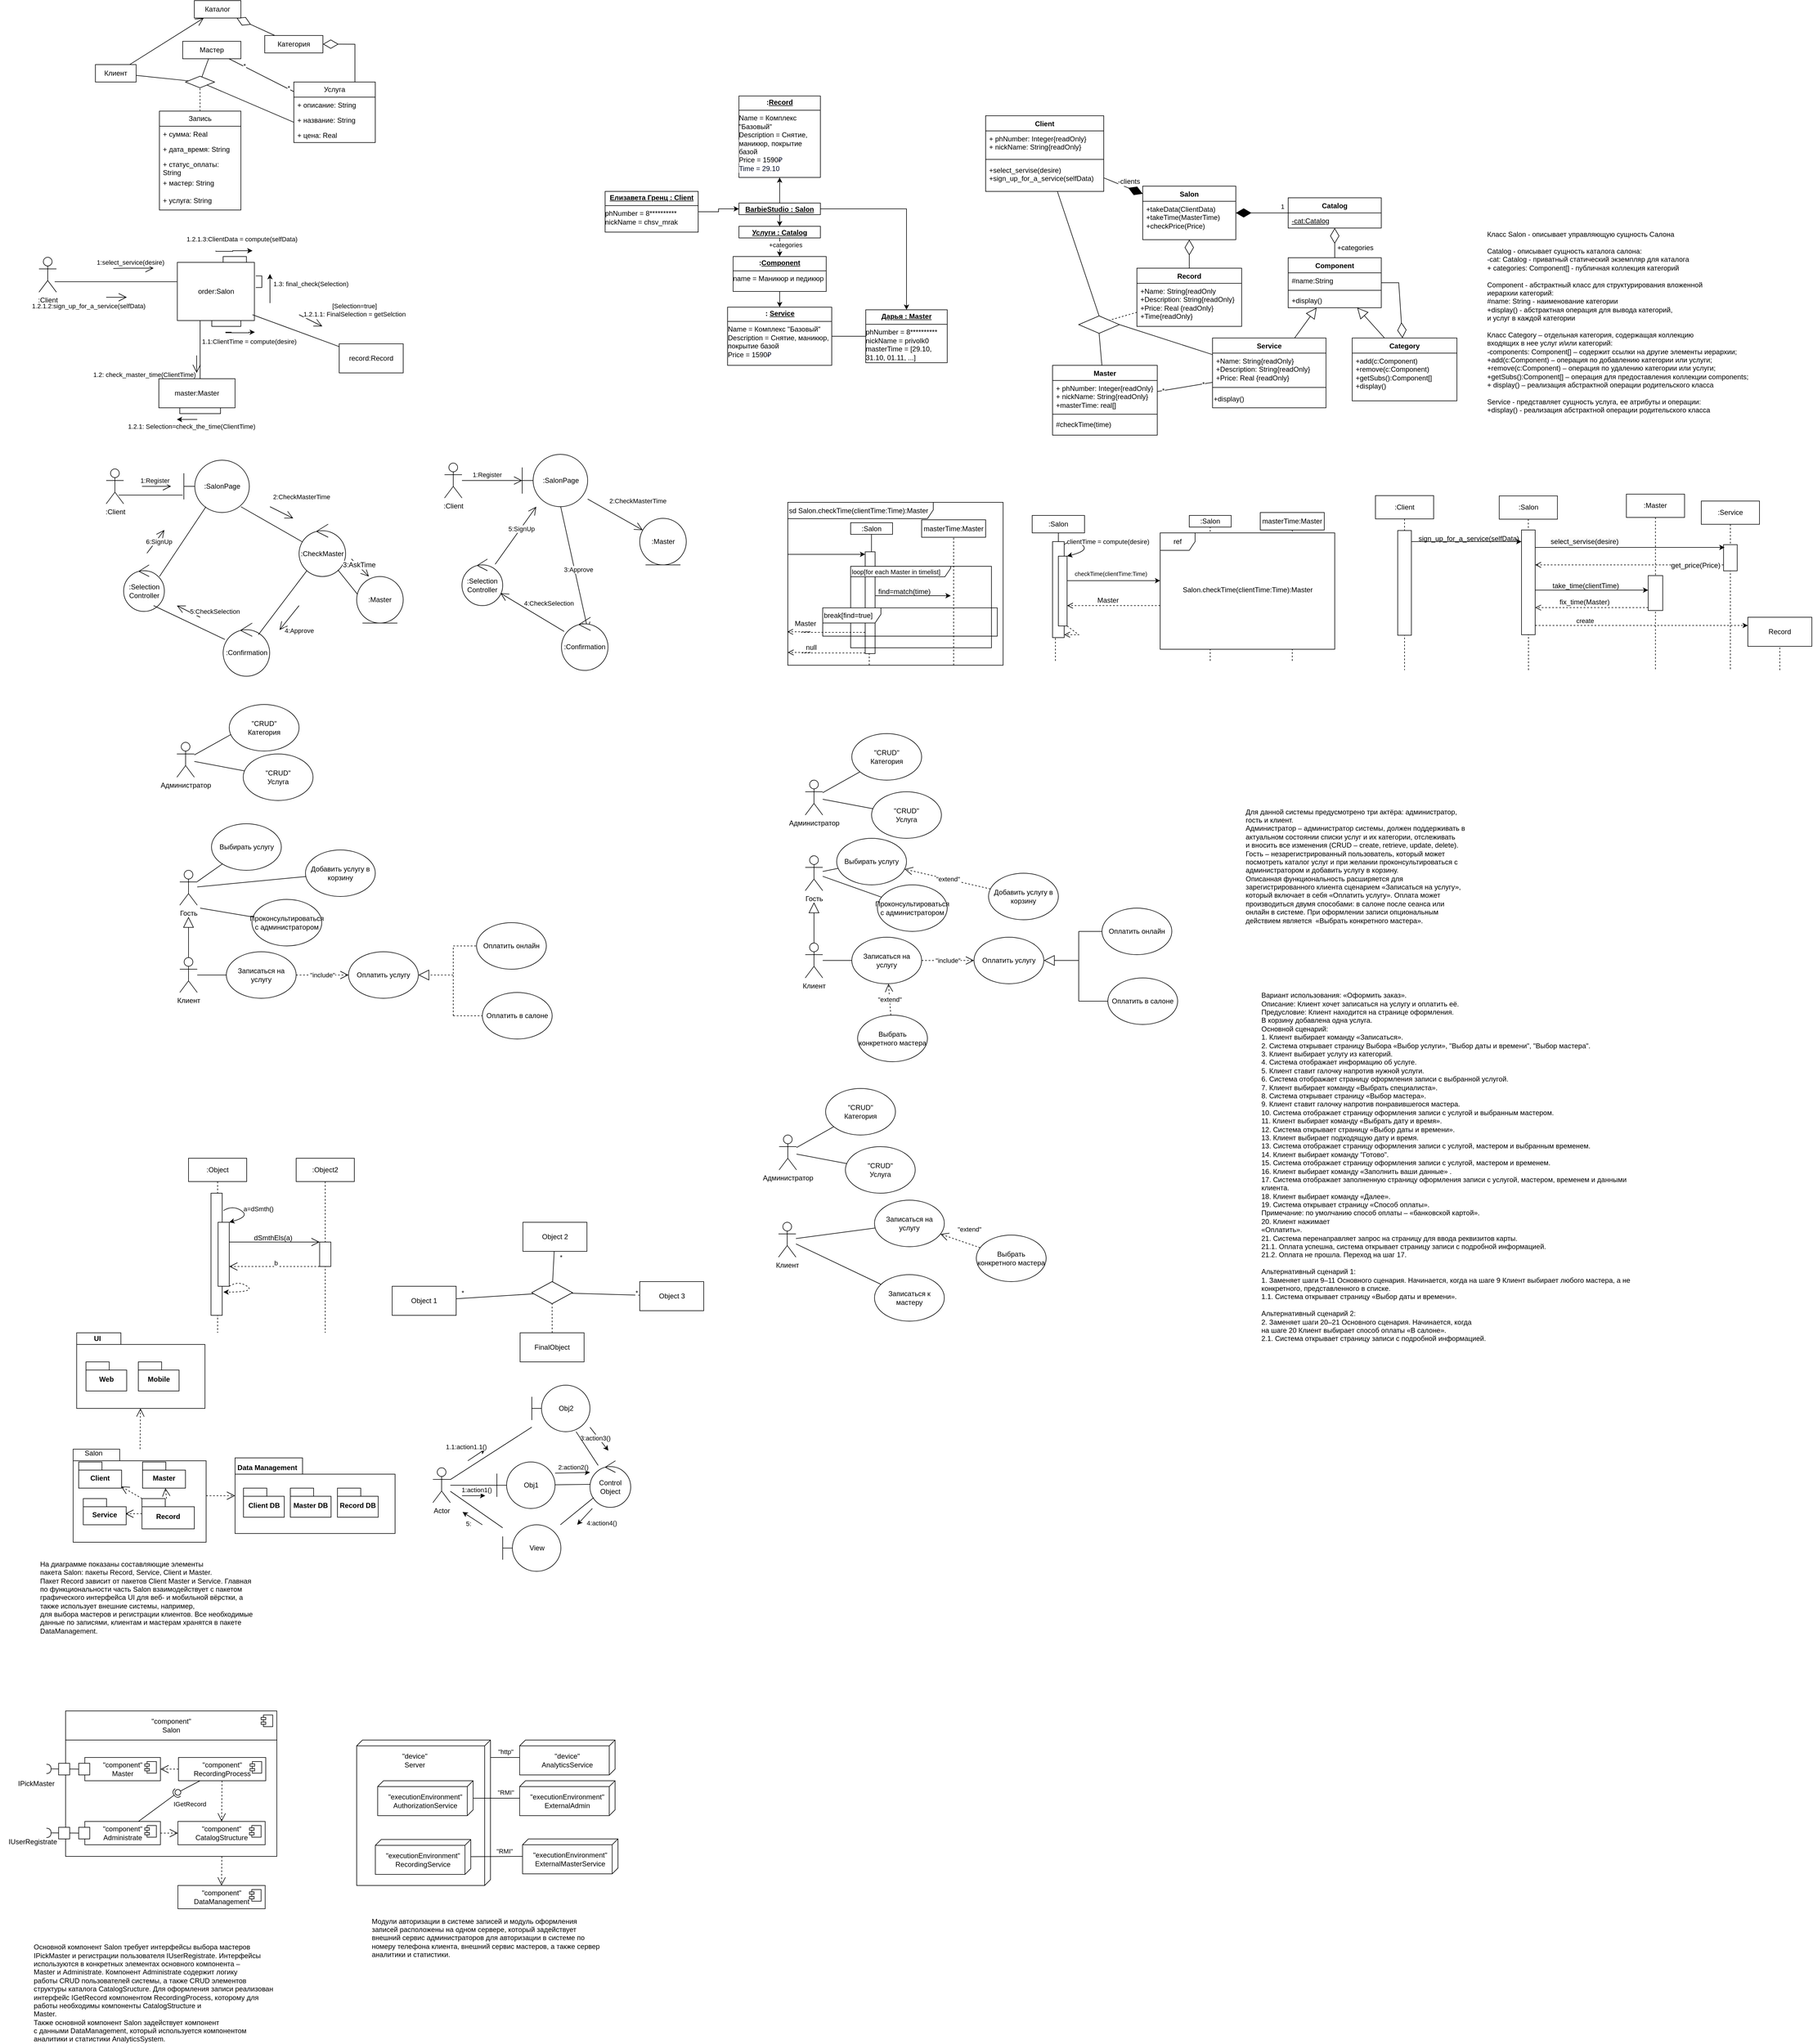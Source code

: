 <mxfile version="24.8.6">
  <diagram name="Страница — 1" id="4IM-DvTE6go9CsLIt1ww">
    <mxGraphModel dx="819" dy="1615" grid="1" gridSize="10" guides="1" tooltips="1" connect="1" arrows="1" fold="1" page="1" pageScale="1" pageWidth="827" pageHeight="1169" background="none" math="0" shadow="0">
      <root>
        <mxCell id="0" />
        <mxCell id="1" parent="0" />
        <mxCell id="4n4AFKgTK7ln-x2RVVDE-169" value="" style="endArrow=none;dashed=1;html=1;rounded=0;" parent="1" target="4n4AFKgTK7ln-x2RVVDE-164" edge="1">
          <mxGeometry width="50" height="50" relative="1" as="geometry">
            <mxPoint x="2106" y="1105" as="sourcePoint" />
            <mxPoint x="2190" y="955" as="targetPoint" />
          </mxGeometry>
        </mxCell>
        <mxCell id="4n4AFKgTK7ln-x2RVVDE-167" value="" style="endArrow=none;dashed=1;html=1;rounded=0;" parent="1" target="4n4AFKgTK7ln-x2RVVDE-166" edge="1">
          <mxGeometry width="50" height="50" relative="1" as="geometry">
            <mxPoint x="2247" y="1105" as="sourcePoint" />
            <mxPoint x="2162" y="940" as="targetPoint" />
          </mxGeometry>
        </mxCell>
        <mxCell id="2Whd-dtYRh2gtCwyldFO-2" value="Клиент" style="rounded=0;whiteSpace=wrap;html=1;" parent="1" vertex="1">
          <mxGeometry x="190" y="80" width="70" height="30" as="geometry" />
        </mxCell>
        <mxCell id="2Whd-dtYRh2gtCwyldFO-9" value="Услуга" style="swimlane;fontStyle=0;childLayout=stackLayout;horizontal=1;startSize=26;fillColor=none;horizontalStack=0;resizeParent=1;resizeParentMax=0;resizeLast=0;collapsible=1;marginBottom=0;whiteSpace=wrap;html=1;" parent="1" vertex="1">
          <mxGeometry x="531" y="110" width="140" height="104" as="geometry" />
        </mxCell>
        <mxCell id="2Whd-dtYRh2gtCwyldFO-10" value="+ описание: String" style="text;strokeColor=none;fillColor=none;align=left;verticalAlign=top;spacingLeft=4;spacingRight=4;overflow=hidden;rotatable=0;points=[[0,0.5],[1,0.5]];portConstraint=eastwest;whiteSpace=wrap;html=1;" parent="2Whd-dtYRh2gtCwyldFO-9" vertex="1">
          <mxGeometry y="26" width="140" height="26" as="geometry" />
        </mxCell>
        <mxCell id="2Whd-dtYRh2gtCwyldFO-11" value="+ название: String" style="text;strokeColor=none;fillColor=none;align=left;verticalAlign=top;spacingLeft=4;spacingRight=4;overflow=hidden;rotatable=0;points=[[0,0.5],[1,0.5]];portConstraint=eastwest;whiteSpace=wrap;html=1;" parent="2Whd-dtYRh2gtCwyldFO-9" vertex="1">
          <mxGeometry y="52" width="140" height="26" as="geometry" />
        </mxCell>
        <mxCell id="2Whd-dtYRh2gtCwyldFO-12" value="+ цена: Real" style="text;strokeColor=none;fillColor=none;align=left;verticalAlign=top;spacingLeft=4;spacingRight=4;overflow=hidden;rotatable=0;points=[[0,0.5],[1,0.5]];portConstraint=eastwest;whiteSpace=wrap;html=1;" parent="2Whd-dtYRh2gtCwyldFO-9" vertex="1">
          <mxGeometry y="78" width="140" height="26" as="geometry" />
        </mxCell>
        <mxCell id="2Whd-dtYRh2gtCwyldFO-14" value="Мастер" style="rounded=0;whiteSpace=wrap;html=1;" parent="1" vertex="1">
          <mxGeometry x="340" y="40" width="100" height="30" as="geometry" />
        </mxCell>
        <mxCell id="2Whd-dtYRh2gtCwyldFO-24" value="Категория" style="rounded=0;whiteSpace=wrap;html=1;" parent="1" vertex="1">
          <mxGeometry x="481" y="30" width="100" height="30" as="geometry" />
        </mxCell>
        <mxCell id="2Whd-dtYRh2gtCwyldFO-27" value="" style="endArrow=diamondThin;endFill=0;endSize=24;html=1;rounded=0;exitX=0.75;exitY=0;exitDx=0;exitDy=0;" parent="1" source="2Whd-dtYRh2gtCwyldFO-9" edge="1">
          <mxGeometry width="160" relative="1" as="geometry">
            <mxPoint x="421" y="44.83" as="sourcePoint" />
            <mxPoint x="581" y="44.83" as="targetPoint" />
            <Array as="points">
              <mxPoint x="636" y="45" />
            </Array>
          </mxGeometry>
        </mxCell>
        <mxCell id="2Whd-dtYRh2gtCwyldFO-28" value="Запись" style="swimlane;fontStyle=0;childLayout=stackLayout;horizontal=1;startSize=26;fillColor=none;horizontalStack=0;resizeParent=1;resizeParentMax=0;resizeLast=0;collapsible=1;marginBottom=0;whiteSpace=wrap;html=1;" parent="1" vertex="1">
          <mxGeometry x="300" y="160" width="140" height="170" as="geometry" />
        </mxCell>
        <mxCell id="2Whd-dtYRh2gtCwyldFO-29" value="+ сумма: Real" style="text;strokeColor=none;fillColor=none;align=left;verticalAlign=top;spacingLeft=4;spacingRight=4;overflow=hidden;rotatable=0;points=[[0,0.5],[1,0.5]];portConstraint=eastwest;whiteSpace=wrap;html=1;" parent="2Whd-dtYRh2gtCwyldFO-28" vertex="1">
          <mxGeometry y="26" width="140" height="26" as="geometry" />
        </mxCell>
        <mxCell id="2Whd-dtYRh2gtCwyldFO-30" value="+ дата_время: String" style="text;strokeColor=none;fillColor=none;align=left;verticalAlign=top;spacingLeft=4;spacingRight=4;overflow=hidden;rotatable=0;points=[[0,0.5],[1,0.5]];portConstraint=eastwest;whiteSpace=wrap;html=1;" parent="2Whd-dtYRh2gtCwyldFO-28" vertex="1">
          <mxGeometry y="52" width="140" height="26" as="geometry" />
        </mxCell>
        <mxCell id="2Whd-dtYRh2gtCwyldFO-31" value="+ статус_оплаты: String" style="text;strokeColor=none;fillColor=none;align=left;verticalAlign=top;spacingLeft=4;spacingRight=4;overflow=hidden;rotatable=0;points=[[0,0.5],[1,0.5]];portConstraint=eastwest;whiteSpace=wrap;html=1;" parent="2Whd-dtYRh2gtCwyldFO-28" vertex="1">
          <mxGeometry y="78" width="140" height="32" as="geometry" />
        </mxCell>
        <mxCell id="2Whd-dtYRh2gtCwyldFO-32" value="+ мастер: String" style="text;strokeColor=none;fillColor=none;align=left;verticalAlign=top;spacingLeft=4;spacingRight=4;overflow=hidden;rotatable=0;points=[[0,0.5],[1,0.5]];portConstraint=eastwest;whiteSpace=wrap;html=1;" parent="2Whd-dtYRh2gtCwyldFO-28" vertex="1">
          <mxGeometry y="110" width="140" height="30" as="geometry" />
        </mxCell>
        <mxCell id="2Whd-dtYRh2gtCwyldFO-33" value="+ услуга: String" style="text;strokeColor=none;fillColor=none;align=left;verticalAlign=top;spacingLeft=4;spacingRight=4;overflow=hidden;rotatable=0;points=[[0,0.5],[1,0.5]];portConstraint=eastwest;whiteSpace=wrap;html=1;" parent="2Whd-dtYRh2gtCwyldFO-28" vertex="1">
          <mxGeometry y="140" width="140" height="30" as="geometry" />
        </mxCell>
        <mxCell id="2Whd-dtYRh2gtCwyldFO-35" value=":Client" style="shape=umlActor;verticalLabelPosition=bottom;verticalAlign=top;html=1;outlineConnect=0;" parent="1" vertex="1">
          <mxGeometry x="93" y="411.23" width="30" height="60" as="geometry" />
        </mxCell>
        <mxCell id="2Whd-dtYRh2gtCwyldFO-73" style="edgeStyle=orthogonalEdgeStyle;rounded=0;orthogonalLoop=1;jettySize=auto;html=1;" parent="1" edge="1">
          <mxGeometry relative="1" as="geometry">
            <mxPoint x="490" y="440" as="targetPoint" />
            <mxPoint x="490" y="490" as="sourcePoint" />
            <Array as="points">
              <mxPoint x="490" y="490" />
              <mxPoint x="490" y="453" />
            </Array>
          </mxGeometry>
        </mxCell>
        <mxCell id="2Whd-dtYRh2gtCwyldFO-74" value="1.3: final_check(Selection)" style="edgeLabel;html=1;align=center;verticalAlign=middle;resizable=0;points=[];" parent="2Whd-dtYRh2gtCwyldFO-73" vertex="1" connectable="0">
          <mxGeometry x="-0.096" y="2" relative="1" as="geometry">
            <mxPoint x="72" y="-11" as="offset" />
          </mxGeometry>
        </mxCell>
        <mxCell id="dY7Gq7Hi9jHfMCTPtP79-19" style="edgeStyle=orthogonalEdgeStyle;rounded=0;orthogonalLoop=1;jettySize=auto;html=1;" parent="1" edge="1">
          <mxGeometry relative="1" as="geometry">
            <mxPoint x="464" y="540" as="targetPoint" />
            <mxPoint x="424" y="540" as="sourcePoint" />
            <Array as="points">
              <mxPoint x="414" y="540" />
              <mxPoint x="414" y="541" />
              <mxPoint x="454" y="541" />
              <mxPoint x="454" y="540" />
            </Array>
          </mxGeometry>
        </mxCell>
        <mxCell id="dY7Gq7Hi9jHfMCTPtP79-20" value="1.1:ClientTime = compute(desire)" style="edgeLabel;html=1;align=center;verticalAlign=middle;resizable=0;points=[];" parent="dY7Gq7Hi9jHfMCTPtP79-19" vertex="1" connectable="0">
          <mxGeometry x="-0.086" y="1" relative="1" as="geometry">
            <mxPoint x="22" y="16" as="offset" />
          </mxGeometry>
        </mxCell>
        <mxCell id="2Whd-dtYRh2gtCwyldFO-36" value="order:Salon" style="rounded=0;whiteSpace=wrap;html=1;" parent="1" vertex="1">
          <mxGeometry x="330.75" y="420" width="132.5" height="100" as="geometry" />
        </mxCell>
        <mxCell id="2Whd-dtYRh2gtCwyldFO-41" value="" style="endArrow=open;endFill=1;endSize=12;html=1;rounded=0;" parent="1" edge="1">
          <mxGeometry width="160" relative="1" as="geometry">
            <mxPoint x="208.5" y="480" as="sourcePoint" />
            <mxPoint x="244" y="480" as="targetPoint" />
            <Array as="points">
              <mxPoint x="212.5" y="480" />
            </Array>
          </mxGeometry>
        </mxCell>
        <mxCell id="2Whd-dtYRh2gtCwyldFO-44" value="1.2.1.2:sign_up_for_a_service(selfData)" style="edgeLabel;html=1;align=center;verticalAlign=middle;resizable=0;points=[];" parent="2Whd-dtYRh2gtCwyldFO-41" vertex="1" connectable="0">
          <mxGeometry x="0.304" y="2" relative="1" as="geometry">
            <mxPoint x="-54" y="17" as="offset" />
          </mxGeometry>
        </mxCell>
        <mxCell id="2Whd-dtYRh2gtCwyldFO-48" value="" style="endArrow=open;endFill=1;endSize=12;html=1;rounded=0;" parent="1" edge="1">
          <mxGeometry width="160" relative="1" as="geometry">
            <mxPoint x="364" y="580" as="sourcePoint" />
            <mxPoint x="364" y="610" as="targetPoint" />
            <Array as="points">
              <mxPoint x="364" y="580" />
              <mxPoint x="364" y="600" />
            </Array>
          </mxGeometry>
        </mxCell>
        <mxCell id="2Whd-dtYRh2gtCwyldFO-52" value="1.2: check_master_time(ClientTime)" style="edgeLabel;html=1;align=center;verticalAlign=middle;resizable=0;points=[];" parent="2Whd-dtYRh2gtCwyldFO-48" vertex="1" connectable="0">
          <mxGeometry x="0.052" relative="1" as="geometry">
            <mxPoint x="-90" y="17" as="offset" />
          </mxGeometry>
        </mxCell>
        <mxCell id="2Whd-dtYRh2gtCwyldFO-50" style="edgeStyle=orthogonalEdgeStyle;rounded=0;orthogonalLoop=1;jettySize=auto;html=1;" parent="1" edge="1">
          <mxGeometry relative="1" as="geometry">
            <mxPoint x="460" y="400" as="targetPoint" />
            <mxPoint x="397" y="400" as="sourcePoint" />
            <Array as="points">
              <mxPoint x="426" y="401" />
              <mxPoint x="454" y="400" />
              <mxPoint x="454" y="413" />
            </Array>
          </mxGeometry>
        </mxCell>
        <mxCell id="2Whd-dtYRh2gtCwyldFO-51" value="&amp;nbsp;1.2.1.3:ClientData = compute(selfData)" style="edgeLabel;html=1;align=center;verticalAlign=middle;resizable=0;points=[];" parent="2Whd-dtYRh2gtCwyldFO-50" vertex="1" connectable="0">
          <mxGeometry x="-0.072" relative="1" as="geometry">
            <mxPoint x="14" y="-21" as="offset" />
          </mxGeometry>
        </mxCell>
        <mxCell id="2Whd-dtYRh2gtCwyldFO-69" style="edgeStyle=orthogonalEdgeStyle;rounded=0;orthogonalLoop=1;jettySize=auto;html=1;" parent="1" edge="1">
          <mxGeometry relative="1" as="geometry">
            <mxPoint x="330" y="690" as="targetPoint" />
            <mxPoint x="365" y="690" as="sourcePoint" />
            <Array as="points">
              <mxPoint x="335" y="690" />
            </Array>
          </mxGeometry>
        </mxCell>
        <mxCell id="2Whd-dtYRh2gtCwyldFO-70" value="1.2.1: Selection=check_the_time(ClientTime)" style="edgeLabel;html=1;align=center;verticalAlign=middle;resizable=0;points=[];" parent="2Whd-dtYRh2gtCwyldFO-69" vertex="1" connectable="0">
          <mxGeometry x="-0.167" y="1" relative="1" as="geometry">
            <mxPoint x="4" y="11" as="offset" />
          </mxGeometry>
        </mxCell>
        <mxCell id="2Whd-dtYRh2gtCwyldFO-67" value="master:Master" style="html=1;whiteSpace=wrap;" parent="1" vertex="1">
          <mxGeometry x="299" y="620" width="131" height="50" as="geometry" />
        </mxCell>
        <mxCell id="2Whd-dtYRh2gtCwyldFO-77" value="record:Record" style="html=1;whiteSpace=wrap;" parent="1" vertex="1">
          <mxGeometry x="609" y="560" width="110" height="50" as="geometry" />
        </mxCell>
        <mxCell id="2Whd-dtYRh2gtCwyldFO-78" value="" style="endArrow=open;endFill=1;endSize=12;html=1;rounded=0;" parent="1" edge="1">
          <mxGeometry width="160" relative="1" as="geometry">
            <mxPoint x="540" y="510" as="sourcePoint" />
            <mxPoint x="580" y="530" as="targetPoint" />
            <Array as="points" />
          </mxGeometry>
        </mxCell>
        <mxCell id="2Whd-dtYRh2gtCwyldFO-79" value="[Selection=true]&lt;br&gt;1.2.1.1: FinalSelection = getSelction" style="edgeLabel;html=1;align=center;verticalAlign=middle;resizable=0;points=[];" parent="2Whd-dtYRh2gtCwyldFO-78" vertex="1" connectable="0">
          <mxGeometry x="0.271" y="2" relative="1" as="geometry">
            <mxPoint x="68" y="-19" as="offset" />
          </mxGeometry>
        </mxCell>
        <mxCell id="2Whd-dtYRh2gtCwyldFO-80" value=":Client" style="shape=umlActor;verticalLabelPosition=bottom;verticalAlign=top;html=1;" parent="1" vertex="1">
          <mxGeometry x="208.5" y="775" width="30" height="60" as="geometry" />
        </mxCell>
        <mxCell id="2Whd-dtYRh2gtCwyldFO-81" value="" style="endArrow=open;endFill=1;endSize=12;html=1;rounded=0;" parent="1" edge="1">
          <mxGeometry width="160" relative="1" as="geometry">
            <mxPoint x="270" y="805" as="sourcePoint" />
            <mxPoint x="320" y="805" as="targetPoint" />
            <Array as="points">
              <mxPoint x="300" y="805" />
            </Array>
          </mxGeometry>
        </mxCell>
        <mxCell id="2Whd-dtYRh2gtCwyldFO-84" value="1:Register" style="edgeLabel;html=1;align=center;verticalAlign=middle;resizable=0;points=[];" parent="2Whd-dtYRh2gtCwyldFO-81" vertex="1" connectable="0">
          <mxGeometry x="-0.238" y="-2" relative="1" as="geometry">
            <mxPoint x="3" y="-12" as="offset" />
          </mxGeometry>
        </mxCell>
        <mxCell id="2Whd-dtYRh2gtCwyldFO-82" value=":SalonPage" style="shape=umlBoundary;whiteSpace=wrap;html=1;" parent="1" vertex="1">
          <mxGeometry x="342" y="760" width="112.5" height="90" as="geometry" />
        </mxCell>
        <mxCell id="2Whd-dtYRh2gtCwyldFO-99" value=":Selection&lt;br&gt;Controller" style="ellipse;shape=umlControl;whiteSpace=wrap;html=1;" parent="1" vertex="1">
          <mxGeometry x="238.5" y="940" width="70" height="80" as="geometry" />
        </mxCell>
        <mxCell id="dwfyhDOuUUp3Se1R1s7I-3" value="" style="endArrow=open;endFill=1;endSize=12;html=1;rounded=0;" parent="1" edge="1">
          <mxGeometry width="160" relative="1" as="geometry">
            <mxPoint x="220.75" y="430.553" as="sourcePoint" />
            <mxPoint x="290" y="430" as="targetPoint" />
            <Array as="points">
              <mxPoint x="240" y="430" />
              <mxPoint x="260" y="430" />
            </Array>
          </mxGeometry>
        </mxCell>
        <mxCell id="dwfyhDOuUUp3Se1R1s7I-4" value="1:select_service(desire)" style="edgeLabel;html=1;align=center;verticalAlign=middle;resizable=0;points=[];" parent="dwfyhDOuUUp3Se1R1s7I-3" vertex="1" connectable="0">
          <mxGeometry x="0.304" y="2" relative="1" as="geometry">
            <mxPoint x="-16" y="-8" as="offset" />
          </mxGeometry>
        </mxCell>
        <mxCell id="dY7Gq7Hi9jHfMCTPtP79-2" value="" style="endArrow=none;html=1;rounded=0;" parent="1" source="2Whd-dtYRh2gtCwyldFO-14" target="2Whd-dtYRh2gtCwyldFO-9" edge="1">
          <mxGeometry width="50" height="50" relative="1" as="geometry">
            <mxPoint x="420" y="310" as="sourcePoint" />
            <mxPoint x="470" y="260" as="targetPoint" />
          </mxGeometry>
        </mxCell>
        <mxCell id="MFlTK9wZiprfCyKqnhQJ-2" value="*" style="edgeLabel;html=1;align=center;verticalAlign=middle;resizable=0;points=[];" parent="dY7Gq7Hi9jHfMCTPtP79-2" vertex="1" connectable="0">
          <mxGeometry x="0.823" y="2" relative="1" as="geometry">
            <mxPoint as="offset" />
          </mxGeometry>
        </mxCell>
        <mxCell id="MFlTK9wZiprfCyKqnhQJ-3" value="*" style="edgeLabel;html=1;align=center;verticalAlign=middle;resizable=0;points=[];" parent="dY7Gq7Hi9jHfMCTPtP79-2" vertex="1" connectable="0">
          <mxGeometry x="-0.547" y="1" relative="1" as="geometry">
            <mxPoint as="offset" />
          </mxGeometry>
        </mxCell>
        <mxCell id="dY7Gq7Hi9jHfMCTPtP79-3" value="" style="rhombus;whiteSpace=wrap;html=1;" parent="1" vertex="1">
          <mxGeometry x="344.75" y="100" width="50" height="20" as="geometry" />
        </mxCell>
        <mxCell id="dY7Gq7Hi9jHfMCTPtP79-4" value="" style="endArrow=none;html=1;rounded=0;entryX=0.004;entryY=0.672;entryDx=0;entryDy=0;entryPerimeter=0;" parent="1" source="dY7Gq7Hi9jHfMCTPtP79-3" target="2Whd-dtYRh2gtCwyldFO-11" edge="1">
          <mxGeometry width="50" height="50" relative="1" as="geometry">
            <mxPoint x="420" y="210" as="sourcePoint" />
            <mxPoint x="470" y="160" as="targetPoint" />
          </mxGeometry>
        </mxCell>
        <mxCell id="dY7Gq7Hi9jHfMCTPtP79-5" value="" style="endArrow=none;html=1;rounded=0;" parent="1" source="2Whd-dtYRh2gtCwyldFO-2" target="dY7Gq7Hi9jHfMCTPtP79-3" edge="1">
          <mxGeometry width="50" height="50" relative="1" as="geometry">
            <mxPoint x="296.75" y="200" as="sourcePoint" />
            <mxPoint x="346.75" y="150" as="targetPoint" />
          </mxGeometry>
        </mxCell>
        <mxCell id="dY7Gq7Hi9jHfMCTPtP79-7" value="" style="endArrow=none;dashed=1;html=1;rounded=0;" parent="1" source="2Whd-dtYRh2gtCwyldFO-28" target="dY7Gq7Hi9jHfMCTPtP79-3" edge="1">
          <mxGeometry width="50" height="50" relative="1" as="geometry">
            <mxPoint x="420" y="210" as="sourcePoint" />
            <mxPoint x="470" y="160" as="targetPoint" />
          </mxGeometry>
        </mxCell>
        <mxCell id="dY7Gq7Hi9jHfMCTPtP79-9" value="" style="endArrow=open;endFill=1;endSize=12;html=1;rounded=0;" parent="1" edge="1">
          <mxGeometry width="160" relative="1" as="geometry">
            <mxPoint x="540" y="1010" as="sourcePoint" />
            <mxPoint x="506.407" y="1051.889" as="targetPoint" />
          </mxGeometry>
        </mxCell>
        <mxCell id="dY7Gq7Hi9jHfMCTPtP79-10" value="4:Approve" style="edgeLabel;html=1;align=center;verticalAlign=middle;resizable=0;points=[];" parent="dY7Gq7Hi9jHfMCTPtP79-9" vertex="1" connectable="0">
          <mxGeometry x="-0.257" y="-1" relative="1" as="geometry">
            <mxPoint x="13" y="28" as="offset" />
          </mxGeometry>
        </mxCell>
        <mxCell id="dY7Gq7Hi9jHfMCTPtP79-11" value=":Confirmation" style="ellipse;shape=umlControl;whiteSpace=wrap;html=1;" parent="1" vertex="1">
          <mxGeometry x="409.5" y="1040" width="80" height="91.43" as="geometry" />
        </mxCell>
        <mxCell id="dY7Gq7Hi9jHfMCTPtP79-13" value="" style="endArrow=open;endFill=1;endSize=12;html=1;rounded=0;" parent="1" edge="1">
          <mxGeometry width="160" relative="1" as="geometry">
            <mxPoint x="490" y="840" as="sourcePoint" />
            <mxPoint x="530" y="860" as="targetPoint" />
            <Array as="points">
              <mxPoint x="510" y="850" />
            </Array>
          </mxGeometry>
        </mxCell>
        <mxCell id="dY7Gq7Hi9jHfMCTPtP79-14" value="2:CheckMasterTime" style="edgeLabel;html=1;align=center;verticalAlign=middle;resizable=0;points=[];" parent="dY7Gq7Hi9jHfMCTPtP79-13" vertex="1" connectable="0">
          <mxGeometry x="0.178" y="1" relative="1" as="geometry">
            <mxPoint x="30" y="-28" as="offset" />
          </mxGeometry>
        </mxCell>
        <mxCell id="dY7Gq7Hi9jHfMCTPtP79-15" value="" style="endArrow=open;endFill=1;endSize=12;html=1;rounded=0;" parent="1" edge="1">
          <mxGeometry width="160" relative="1" as="geometry">
            <mxPoint x="370" y="1030" as="sourcePoint" />
            <mxPoint x="330" y="1010" as="targetPoint" />
          </mxGeometry>
        </mxCell>
        <mxCell id="dY7Gq7Hi9jHfMCTPtP79-16" value="5:CheckSelection" style="edgeLabel;html=1;align=center;verticalAlign=middle;resizable=0;points=[];" parent="dY7Gq7Hi9jHfMCTPtP79-15" vertex="1" connectable="0">
          <mxGeometry x="0.47" relative="1" as="geometry">
            <mxPoint x="54" y="5" as="offset" />
          </mxGeometry>
        </mxCell>
        <mxCell id="dY7Gq7Hi9jHfMCTPtP79-17" value="" style="endArrow=open;endFill=1;endSize=12;html=1;rounded=0;" parent="1" edge="1">
          <mxGeometry width="160" relative="1" as="geometry">
            <mxPoint x="278.5" y="920" as="sourcePoint" />
            <mxPoint x="308.5" y="880" as="targetPoint" />
            <Array as="points">
              <mxPoint x="308.5" y="880" />
            </Array>
          </mxGeometry>
        </mxCell>
        <mxCell id="dY7Gq7Hi9jHfMCTPtP79-18" value="6:SignUp" style="edgeLabel;html=1;align=center;verticalAlign=middle;resizable=0;points=[];" parent="dY7Gq7Hi9jHfMCTPtP79-17" vertex="1" connectable="0">
          <mxGeometry x="0.247" y="-1" relative="1" as="geometry">
            <mxPoint x="1" y="4" as="offset" />
          </mxGeometry>
        </mxCell>
        <mxCell id="dY7Gq7Hi9jHfMCTPtP79-23" value="" style="endArrow=none;html=1;rounded=0;" parent="1" source="2Whd-dtYRh2gtCwyldFO-14" target="dY7Gq7Hi9jHfMCTPtP79-3" edge="1">
          <mxGeometry width="50" height="50" relative="1" as="geometry">
            <mxPoint x="219.75" y="140.24" as="sourcePoint" />
            <mxPoint x="314.75" y="150.24" as="targetPoint" />
          </mxGeometry>
        </mxCell>
        <mxCell id="MFlTK9wZiprfCyKqnhQJ-4" value="Каталог" style="rounded=0;whiteSpace=wrap;html=1;" parent="1" vertex="1">
          <mxGeometry x="360" y="-30" width="80" height="30" as="geometry" />
        </mxCell>
        <mxCell id="MFlTK9wZiprfCyKqnhQJ-5" value="" style="endArrow=open;endFill=1;endSize=12;html=1;rounded=0;" parent="1" source="2Whd-dtYRh2gtCwyldFO-2" target="MFlTK9wZiprfCyKqnhQJ-4" edge="1">
          <mxGeometry width="160" relative="1" as="geometry">
            <mxPoint x="340" y="150" as="sourcePoint" />
            <mxPoint x="500" y="150" as="targetPoint" />
          </mxGeometry>
        </mxCell>
        <mxCell id="MFlTK9wZiprfCyKqnhQJ-6" value="" style="endArrow=diamondThin;endFill=0;endSize=24;html=1;rounded=0;" parent="1" source="2Whd-dtYRh2gtCwyldFO-24" target="MFlTK9wZiprfCyKqnhQJ-4" edge="1">
          <mxGeometry width="160" relative="1" as="geometry">
            <mxPoint x="340" y="150" as="sourcePoint" />
            <mxPoint x="500" y="150" as="targetPoint" />
          </mxGeometry>
        </mxCell>
        <mxCell id="MFlTK9wZiprfCyKqnhQJ-8" value=":Client" style="shape=umlActor;verticalLabelPosition=bottom;verticalAlign=top;html=1;" parent="1" vertex="1">
          <mxGeometry x="790" y="765" width="30" height="60" as="geometry" />
        </mxCell>
        <mxCell id="MFlTK9wZiprfCyKqnhQJ-9" value="" style="endArrow=open;endFill=1;endSize=12;html=1;rounded=0;" parent="1" source="MFlTK9wZiprfCyKqnhQJ-8" target="MFlTK9wZiprfCyKqnhQJ-11" edge="1">
          <mxGeometry width="160" relative="1" as="geometry">
            <mxPoint x="920" y="835" as="sourcePoint" />
            <mxPoint x="800" y="795" as="targetPoint" />
          </mxGeometry>
        </mxCell>
        <mxCell id="MFlTK9wZiprfCyKqnhQJ-10" value="1:Register" style="edgeLabel;html=1;align=center;verticalAlign=middle;resizable=0;points=[];" parent="MFlTK9wZiprfCyKqnhQJ-9" vertex="1" connectable="0">
          <mxGeometry x="-0.238" y="-2" relative="1" as="geometry">
            <mxPoint x="3" y="-12" as="offset" />
          </mxGeometry>
        </mxCell>
        <mxCell id="MFlTK9wZiprfCyKqnhQJ-11" value=":SalonPage" style="shape=umlBoundary;whiteSpace=wrap;html=1;" parent="1" vertex="1">
          <mxGeometry x="923.5" y="750" width="112.5" height="90" as="geometry" />
        </mxCell>
        <mxCell id="MFlTK9wZiprfCyKqnhQJ-12" value=":Selection&lt;br&gt;Controller" style="ellipse;shape=umlControl;whiteSpace=wrap;html=1;" parent="1" vertex="1">
          <mxGeometry x="820" y="930" width="70" height="80" as="geometry" />
        </mxCell>
        <mxCell id="MFlTK9wZiprfCyKqnhQJ-13" value=":Master" style="ellipse;shape=umlEntity;whiteSpace=wrap;html=1;" parent="1" vertex="1">
          <mxGeometry x="1125.5" y="860" width="80" height="80" as="geometry" />
        </mxCell>
        <mxCell id="MFlTK9wZiprfCyKqnhQJ-14" value="" style="endArrow=open;endFill=1;endSize=12;html=1;rounded=0;entryX=0.569;entryY=0.247;entryDx=0;entryDy=0;entryPerimeter=0;" parent="1" source="MFlTK9wZiprfCyKqnhQJ-11" target="MFlTK9wZiprfCyKqnhQJ-16" edge="1">
          <mxGeometry width="160" relative="1" as="geometry">
            <mxPoint x="909" y="1115" as="sourcePoint" />
            <mxPoint x="956.75" y="1035.641" as="targetPoint" />
          </mxGeometry>
        </mxCell>
        <mxCell id="MFlTK9wZiprfCyKqnhQJ-15" value="3:Approve" style="edgeLabel;html=1;align=center;verticalAlign=middle;resizable=0;points=[];" parent="MFlTK9wZiprfCyKqnhQJ-14" vertex="1" connectable="0">
          <mxGeometry x="-0.257" y="-1" relative="1" as="geometry">
            <mxPoint x="14" y="28" as="offset" />
          </mxGeometry>
        </mxCell>
        <mxCell id="MFlTK9wZiprfCyKqnhQJ-16" value=":Confirmation" style="ellipse;shape=umlControl;whiteSpace=wrap;html=1;" parent="1" vertex="1">
          <mxGeometry x="991" y="1030" width="80" height="91.43" as="geometry" />
        </mxCell>
        <mxCell id="MFlTK9wZiprfCyKqnhQJ-17" value="" style="endArrow=open;endFill=1;endSize=12;html=1;rounded=0;" parent="1" source="MFlTK9wZiprfCyKqnhQJ-11" target="MFlTK9wZiprfCyKqnhQJ-13" edge="1">
          <mxGeometry width="160" relative="1" as="geometry">
            <mxPoint x="960" y="970" as="sourcePoint" />
            <mxPoint x="1120" y="970" as="targetPoint" />
          </mxGeometry>
        </mxCell>
        <mxCell id="MFlTK9wZiprfCyKqnhQJ-18" value="2:CheckMasterTime" style="edgeLabel;html=1;align=center;verticalAlign=middle;resizable=0;points=[];" parent="MFlTK9wZiprfCyKqnhQJ-17" vertex="1" connectable="0">
          <mxGeometry x="0.178" y="1" relative="1" as="geometry">
            <mxPoint x="30" y="-28" as="offset" />
          </mxGeometry>
        </mxCell>
        <mxCell id="MFlTK9wZiprfCyKqnhQJ-19" value="" style="endArrow=open;endFill=1;endSize=12;html=1;rounded=0;" parent="1" source="MFlTK9wZiprfCyKqnhQJ-16" target="MFlTK9wZiprfCyKqnhQJ-12" edge="1">
          <mxGeometry width="160" relative="1" as="geometry">
            <mxPoint x="960" y="970" as="sourcePoint" />
            <mxPoint x="870" y="990" as="targetPoint" />
          </mxGeometry>
        </mxCell>
        <mxCell id="MFlTK9wZiprfCyKqnhQJ-20" value="4:CheckSelection" style="edgeLabel;html=1;align=center;verticalAlign=middle;resizable=0;points=[];" parent="MFlTK9wZiprfCyKqnhQJ-19" vertex="1" connectable="0">
          <mxGeometry x="0.47" relative="1" as="geometry">
            <mxPoint x="54" as="offset" />
          </mxGeometry>
        </mxCell>
        <mxCell id="MFlTK9wZiprfCyKqnhQJ-21" value="" style="endArrow=open;endFill=1;endSize=12;html=1;rounded=0;" parent="1" source="MFlTK9wZiprfCyKqnhQJ-12" target="MFlTK9wZiprfCyKqnhQJ-11" edge="1">
          <mxGeometry width="160" relative="1" as="geometry">
            <mxPoint x="960" y="920" as="sourcePoint" />
            <mxPoint x="1120" y="920" as="targetPoint" />
          </mxGeometry>
        </mxCell>
        <mxCell id="MFlTK9wZiprfCyKqnhQJ-22" value="5:SignUp" style="edgeLabel;html=1;align=center;verticalAlign=middle;resizable=0;points=[];" parent="MFlTK9wZiprfCyKqnhQJ-21" vertex="1" connectable="0">
          <mxGeometry x="0.247" y="-1" relative="1" as="geometry">
            <mxPoint as="offset" />
          </mxGeometry>
        </mxCell>
        <mxCell id="3GSlSMO9sC2sraPA5poQ-6" value="" style="ellipse;whiteSpace=wrap;html=1;align=center;aspect=fixed;fillColor=none;strokeColor=none;resizable=0;perimeter=centerPerimeter;rotatable=0;allowArrows=0;points=[];outlineConnect=1;" parent="1" vertex="1">
          <mxGeometry x="40" y="330" width="10" height="10" as="geometry" />
        </mxCell>
        <mxCell id="3GSlSMO9sC2sraPA5poQ-7" value="" style="line;strokeWidth=1;fillColor=none;align=left;verticalAlign=middle;spacingTop=-1;spacingLeft=3;spacingRight=3;rotatable=0;labelPosition=right;points=[];portConstraint=eastwest;strokeColor=inherit;" parent="1" vertex="1">
          <mxGeometry x="120" y="435.23" width="210" height="36" as="geometry" />
        </mxCell>
        <mxCell id="3GSlSMO9sC2sraPA5poQ-15" style="edgeStyle=none;curved=1;rounded=0;orthogonalLoop=1;jettySize=auto;html=1;entryX=0.75;entryY=0;entryDx=0;entryDy=0;fontSize=12;startSize=8;endSize=8;" parent="1" source="2Whd-dtYRh2gtCwyldFO-36" target="2Whd-dtYRh2gtCwyldFO-36" edge="1">
          <mxGeometry relative="1" as="geometry" />
        </mxCell>
        <mxCell id="3GSlSMO9sC2sraPA5poQ-17" value="" style="shape=partialRectangle;whiteSpace=wrap;html=1;bottom=1;right=1;left=1;top=0;fillColor=none;routingCenterX=-0.5;rotation=-90;" parent="1" vertex="1">
          <mxGeometry x="461" y="448.23" width="20" height="10" as="geometry" />
        </mxCell>
        <mxCell id="3GSlSMO9sC2sraPA5poQ-19" value="" style="shape=partialRectangle;whiteSpace=wrap;html=1;bottom=1;right=1;left=1;top=0;fillColor=none;routingCenterX=-0.5;rotation=-180;" parent="1" vertex="1">
          <mxGeometry x="409.5" y="410" width="40" height="10" as="geometry" />
        </mxCell>
        <mxCell id="3GSlSMO9sC2sraPA5poQ-21" value="" style="endArrow=none;html=1;rounded=0;fontSize=12;startSize=8;endSize=8;curved=1;exitX=0.975;exitY=0.9;exitDx=0;exitDy=0;exitPerimeter=0;" parent="1" source="2Whd-dtYRh2gtCwyldFO-36" target="2Whd-dtYRh2gtCwyldFO-77" edge="1">
          <mxGeometry width="50" height="50" relative="1" as="geometry">
            <mxPoint x="550" y="540" as="sourcePoint" />
            <mxPoint x="600" y="490" as="targetPoint" />
          </mxGeometry>
        </mxCell>
        <mxCell id="3GSlSMO9sC2sraPA5poQ-22" value="" style="shape=partialRectangle;whiteSpace=wrap;html=1;bottom=1;right=1;left=1;top=0;fillColor=none;routingCenterX=-0.5;" parent="1" vertex="1">
          <mxGeometry x="390" y="520" width="50" height="10" as="geometry" />
        </mxCell>
        <mxCell id="3GSlSMO9sC2sraPA5poQ-23" value="" style="endArrow=none;html=1;rounded=0;fontSize=12;startSize=8;endSize=8;curved=1;entryX=0.296;entryY=1;entryDx=0;entryDy=0;entryPerimeter=0;exitX=0.542;exitY=0;exitDx=0;exitDy=0;exitPerimeter=0;" parent="1" source="2Whd-dtYRh2gtCwyldFO-67" target="2Whd-dtYRh2gtCwyldFO-36" edge="1">
          <mxGeometry width="50" height="50" relative="1" as="geometry">
            <mxPoint x="370" y="610" as="sourcePoint" />
            <mxPoint x="420" y="580" as="targetPoint" />
          </mxGeometry>
        </mxCell>
        <mxCell id="3GSlSMO9sC2sraPA5poQ-24" value="" style="shape=partialRectangle;whiteSpace=wrap;html=1;bottom=1;right=1;left=1;top=0;fillColor=none;routingCenterX=-0.5;" parent="1" vertex="1">
          <mxGeometry x="335" y="670" width="70" height="10" as="geometry" />
        </mxCell>
        <mxCell id="3GSlSMO9sC2sraPA5poQ-25" value="" style="endArrow=none;html=1;rounded=0;fontSize=12;startSize=8;endSize=8;curved=1;exitX=0.717;exitY=0.75;exitDx=0;exitDy=0;exitPerimeter=0;entryX=-0.018;entryY=0.667;entryDx=0;entryDy=0;entryPerimeter=0;" parent="1" source="2Whd-dtYRh2gtCwyldFO-80" target="2Whd-dtYRh2gtCwyldFO-82" edge="1">
          <mxGeometry width="50" height="50" relative="1" as="geometry">
            <mxPoint x="370" y="890" as="sourcePoint" />
            <mxPoint x="420" y="840" as="targetPoint" />
          </mxGeometry>
        </mxCell>
        <mxCell id="3GSlSMO9sC2sraPA5poQ-26" value="" style="endArrow=none;html=1;rounded=0;fontSize=12;startSize=8;endSize=8;curved=1;exitX=0.143;exitY=0.375;exitDx=0;exitDy=0;exitPerimeter=0;" parent="1" source="MFlTK9wZiprfCyKqnhQJ-23" edge="1">
          <mxGeometry width="50" height="50" relative="1" as="geometry">
            <mxPoint x="400" y="900" as="sourcePoint" />
            <mxPoint x="440" y="840" as="targetPoint" />
          </mxGeometry>
        </mxCell>
        <mxCell id="3GSlSMO9sC2sraPA5poQ-27" value="" style="endArrow=none;html=1;rounded=0;fontSize=12;startSize=8;endSize=8;curved=1;exitX=0.756;exitY=0.219;exitDx=0;exitDy=0;exitPerimeter=0;" parent="1" source="dY7Gq7Hi9jHfMCTPtP79-11" target="MFlTK9wZiprfCyKqnhQJ-23" edge="1">
          <mxGeometry width="50" height="50" relative="1" as="geometry">
            <mxPoint x="430" y="1010" as="sourcePoint" />
            <mxPoint x="480" y="960" as="targetPoint" />
          </mxGeometry>
        </mxCell>
        <mxCell id="3GSlSMO9sC2sraPA5poQ-28" value="" style="endArrow=none;html=1;rounded=0;fontSize=12;startSize=8;endSize=8;curved=1;entryX=0.736;entryY=0.875;entryDx=0;entryDy=0;entryPerimeter=0;" parent="1" source="dY7Gq7Hi9jHfMCTPtP79-11" target="2Whd-dtYRh2gtCwyldFO-99" edge="1">
          <mxGeometry width="50" height="50" relative="1" as="geometry">
            <mxPoint x="430" y="1010" as="sourcePoint" />
            <mxPoint x="480" y="960" as="targetPoint" />
          </mxGeometry>
        </mxCell>
        <mxCell id="3GSlSMO9sC2sraPA5poQ-29" value="" style="endArrow=none;html=1;rounded=0;fontSize=12;startSize=8;endSize=8;curved=1;entryX=0.338;entryY=0.889;entryDx=0;entryDy=0;entryPerimeter=0;exitX=0.879;exitY=0.25;exitDx=0;exitDy=0;exitPerimeter=0;" parent="1" source="2Whd-dtYRh2gtCwyldFO-99" target="2Whd-dtYRh2gtCwyldFO-82" edge="1">
          <mxGeometry width="50" height="50" relative="1" as="geometry">
            <mxPoint x="310" y="960" as="sourcePoint" />
            <mxPoint x="380" y="860" as="targetPoint" />
          </mxGeometry>
        </mxCell>
        <mxCell id="MFlTK9wZiprfCyKqnhQJ-23" value=":CheckMaster" style="ellipse;shape=umlControl;whiteSpace=wrap;html=1;" parent="1" vertex="1">
          <mxGeometry x="540" y="870" width="80" height="90" as="geometry" />
        </mxCell>
        <mxCell id="3GSlSMO9sC2sraPA5poQ-31" value=":Master" style="ellipse;shape=umlEntity;whiteSpace=wrap;html=1;" parent="1" vertex="1">
          <mxGeometry x="639" y="960" width="80" height="80" as="geometry" />
        </mxCell>
        <mxCell id="3GSlSMO9sC2sraPA5poQ-33" value="" style="endArrow=none;html=1;rounded=0;fontSize=12;startSize=8;endSize=8;curved=1;exitX=0.012;exitY=0.375;exitDx=0;exitDy=0;exitPerimeter=0;" parent="1" source="3GSlSMO9sC2sraPA5poQ-31" target="MFlTK9wZiprfCyKqnhQJ-23" edge="1">
          <mxGeometry width="50" height="50" relative="1" as="geometry">
            <mxPoint x="640" y="980" as="sourcePoint" />
            <mxPoint x="700" y="950" as="targetPoint" />
          </mxGeometry>
        </mxCell>
        <mxCell id="3GSlSMO9sC2sraPA5poQ-36" value="" style="endArrow=open;endFill=1;endSize=12;html=1;rounded=0;fontSize=12;curved=1;" parent="1" edge="1">
          <mxGeometry width="160" relative="1" as="geometry">
            <mxPoint x="630" y="929.77" as="sourcePoint" />
            <mxPoint x="660" y="960" as="targetPoint" />
          </mxGeometry>
        </mxCell>
        <mxCell id="3GSlSMO9sC2sraPA5poQ-37" value="3:AskTime" style="edgeLabel;html=1;align=center;verticalAlign=middle;resizable=0;points=[];fontSize=12;" parent="3GSlSMO9sC2sraPA5poQ-36" vertex="1" connectable="0">
          <mxGeometry x="-0.271" y="2" relative="1" as="geometry">
            <mxPoint as="offset" />
          </mxGeometry>
        </mxCell>
        <mxCell id="4n4AFKgTK7ln-x2RVVDE-16" value="Client" style="swimlane;fontStyle=1;align=center;verticalAlign=top;childLayout=stackLayout;horizontal=1;startSize=26;horizontalStack=0;resizeParent=1;resizeParentMax=0;resizeLast=0;collapsible=1;marginBottom=0;whiteSpace=wrap;html=1;" parent="1" vertex="1">
          <mxGeometry x="1720" y="168" width="203" height="130" as="geometry" />
        </mxCell>
        <mxCell id="4n4AFKgTK7ln-x2RVVDE-17" value="+ phNumber: Integer{readOnly}&lt;div&gt;+ nickName: String{readOnly}&lt;br&gt;&lt;/div&gt;&lt;div&gt;&lt;br&gt;&lt;/div&gt;" style="text;strokeColor=none;fillColor=none;align=left;verticalAlign=top;spacingLeft=4;spacingRight=4;overflow=hidden;rotatable=0;points=[[0,0.5],[1,0.5]];portConstraint=eastwest;whiteSpace=wrap;html=1;" parent="4n4AFKgTK7ln-x2RVVDE-16" vertex="1">
          <mxGeometry y="26" width="203" height="44" as="geometry" />
        </mxCell>
        <mxCell id="4n4AFKgTK7ln-x2RVVDE-18" value="" style="line;strokeWidth=1;fillColor=none;align=left;verticalAlign=middle;spacingTop=-1;spacingLeft=3;spacingRight=3;rotatable=0;labelPosition=right;points=[];portConstraint=eastwest;strokeColor=inherit;" parent="4n4AFKgTK7ln-x2RVVDE-16" vertex="1">
          <mxGeometry y="70" width="203" height="10" as="geometry" />
        </mxCell>
        <mxCell id="4n4AFKgTK7ln-x2RVVDE-19" value="+select_servise(desire)&lt;div&gt;+sign_up_for_a_service(selfData)&lt;/div&gt;" style="text;strokeColor=none;fillColor=none;align=left;verticalAlign=top;spacingLeft=4;spacingRight=4;overflow=hidden;rotatable=0;points=[[0,0.5],[1,0.5]];portConstraint=eastwest;whiteSpace=wrap;html=1;" parent="4n4AFKgTK7ln-x2RVVDE-16" vertex="1">
          <mxGeometry y="80" width="203" height="50" as="geometry" />
        </mxCell>
        <mxCell id="4n4AFKgTK7ln-x2RVVDE-20" value="Category" style="swimlane;fontStyle=1;align=center;verticalAlign=top;childLayout=stackLayout;horizontal=1;startSize=26;horizontalStack=0;resizeParent=1;resizeParentMax=0;resizeLast=0;collapsible=1;marginBottom=0;whiteSpace=wrap;html=1;" parent="1" vertex="1">
          <mxGeometry x="2350" y="550" width="180" height="108" as="geometry" />
        </mxCell>
        <mxCell id="4n4AFKgTK7ln-x2RVVDE-23" value="&lt;div&gt;+add(c:Component)&lt;br&gt;+remove(c:Component)&lt;/div&gt;&lt;div&gt;+getSubs():Component[]&lt;div&gt;+display()&lt;/div&gt;&lt;/div&gt;" style="text;strokeColor=none;fillColor=none;align=left;verticalAlign=top;spacingLeft=4;spacingRight=4;overflow=hidden;rotatable=0;points=[[0,0.5],[1,0.5]];portConstraint=eastwest;whiteSpace=wrap;html=1;" parent="4n4AFKgTK7ln-x2RVVDE-20" vertex="1">
          <mxGeometry y="26" width="180" height="82" as="geometry" />
        </mxCell>
        <mxCell id="4n4AFKgTK7ln-x2RVVDE-24" value="Service" style="swimlane;fontStyle=1;align=center;verticalAlign=top;childLayout=stackLayout;horizontal=1;startSize=26;horizontalStack=0;resizeParent=1;resizeParentMax=0;resizeLast=0;collapsible=1;marginBottom=0;whiteSpace=wrap;html=1;" parent="1" vertex="1">
          <mxGeometry x="2110" y="550" width="195" height="120" as="geometry" />
        </mxCell>
        <mxCell id="4n4AFKgTK7ln-x2RVVDE-25" value="+Name: String{readOnly}&lt;div&gt;+Description: String{readOnly}&lt;/div&gt;&lt;div&gt;+Price: Real {readOnly}&lt;/div&gt;" style="text;strokeColor=none;fillColor=none;align=left;verticalAlign=top;spacingLeft=4;spacingRight=4;overflow=hidden;rotatable=0;points=[[0,0.5],[1,0.5]];portConstraint=eastwest;whiteSpace=wrap;html=1;" parent="4n4AFKgTK7ln-x2RVVDE-24" vertex="1">
          <mxGeometry y="26" width="195" height="54" as="geometry" />
        </mxCell>
        <mxCell id="4n4AFKgTK7ln-x2RVVDE-56" value="" style="line;strokeWidth=1;fillColor=none;align=left;verticalAlign=middle;spacingTop=-1;spacingLeft=3;spacingRight=3;rotatable=0;labelPosition=right;points=[];portConstraint=eastwest;strokeColor=inherit;" parent="4n4AFKgTK7ln-x2RVVDE-24" vertex="1">
          <mxGeometry y="80" width="195" height="10" as="geometry" />
        </mxCell>
        <mxCell id="4n4AFKgTK7ln-x2RVVDE-57" value="+display()" style="text;html=1;align=left;verticalAlign=middle;resizable=0;points=[];autosize=1;strokeColor=none;fillColor=none;" parent="4n4AFKgTK7ln-x2RVVDE-24" vertex="1">
          <mxGeometry y="90" width="195" height="30" as="geometry" />
        </mxCell>
        <mxCell id="4n4AFKgTK7ln-x2RVVDE-26" value="Record" style="swimlane;fontStyle=1;align=center;verticalAlign=top;childLayout=stackLayout;horizontal=1;startSize=26;horizontalStack=0;resizeParent=1;resizeParentMax=0;resizeLast=0;collapsible=1;marginBottom=0;whiteSpace=wrap;html=1;" parent="1" vertex="1">
          <mxGeometry x="1980" y="430" width="180" height="100" as="geometry" />
        </mxCell>
        <mxCell id="4n4AFKgTK7ln-x2RVVDE-27" value="+Name: String{readOnly&lt;div&gt;+Description: String{readOnly}&lt;/div&gt;&lt;div&gt;+Price: Real {readOnly}&lt;br&gt;+Time{readOnly}&lt;/div&gt;&lt;div&gt;&lt;br&gt;&lt;/div&gt;" style="text;strokeColor=none;fillColor=none;align=left;verticalAlign=top;spacingLeft=4;spacingRight=4;overflow=hidden;rotatable=0;points=[[0,0.5],[1,0.5]];portConstraint=eastwest;whiteSpace=wrap;html=1;" parent="4n4AFKgTK7ln-x2RVVDE-26" vertex="1">
          <mxGeometry y="26" width="180" height="74" as="geometry" />
        </mxCell>
        <mxCell id="4n4AFKgTK7ln-x2RVVDE-28" value="Salon" style="swimlane;fontStyle=1;align=center;verticalAlign=top;childLayout=stackLayout;horizontal=1;startSize=26;horizontalStack=0;resizeParent=1;resizeParentMax=0;resizeLast=0;collapsible=1;marginBottom=0;whiteSpace=wrap;html=1;" parent="1" vertex="1">
          <mxGeometry x="1990" y="289" width="160" height="92" as="geometry" />
        </mxCell>
        <mxCell id="4n4AFKgTK7ln-x2RVVDE-29" value="+takeData(ClientData)&lt;div&gt;+takeTime(MasterTime)&lt;/div&gt;&lt;div&gt;+checkPrice(Price)&lt;/div&gt;" style="text;strokeColor=none;fillColor=none;align=left;verticalAlign=top;spacingLeft=4;spacingRight=4;overflow=hidden;rotatable=0;points=[[0,0.5],[1,0.5]];portConstraint=eastwest;whiteSpace=wrap;html=1;" parent="4n4AFKgTK7ln-x2RVVDE-28" vertex="1">
          <mxGeometry y="26" width="160" height="66" as="geometry" />
        </mxCell>
        <mxCell id="4n4AFKgTK7ln-x2RVVDE-40" value="Catalog" style="swimlane;fontStyle=1;align=center;verticalAlign=top;childLayout=stackLayout;horizontal=1;startSize=26;horizontalStack=0;resizeParent=1;resizeParentMax=0;resizeLast=0;collapsible=1;marginBottom=0;whiteSpace=wrap;html=1;" parent="1" vertex="1">
          <mxGeometry x="2240" y="309" width="160" height="52" as="geometry" />
        </mxCell>
        <mxCell id="4n4AFKgTK7ln-x2RVVDE-41" value="&lt;u&gt;-cat:Catalog&lt;/u&gt;" style="text;strokeColor=none;fillColor=none;align=left;verticalAlign=top;spacingLeft=4;spacingRight=4;overflow=hidden;rotatable=0;points=[[0,0.5],[1,0.5]];portConstraint=eastwest;whiteSpace=wrap;html=1;" parent="4n4AFKgTK7ln-x2RVVDE-40" vertex="1">
          <mxGeometry y="26" width="160" height="26" as="geometry" />
        </mxCell>
        <mxCell id="4n4AFKgTK7ln-x2RVVDE-44" value="" style="endArrow=diamondThin;endFill=1;endSize=24;html=1;rounded=0;" parent="1" source="4n4AFKgTK7ln-x2RVVDE-40" target="4n4AFKgTK7ln-x2RVVDE-28" edge="1">
          <mxGeometry width="160" relative="1" as="geometry">
            <mxPoint x="1980" y="220" as="sourcePoint" />
            <mxPoint x="2140" y="220" as="targetPoint" />
          </mxGeometry>
        </mxCell>
        <mxCell id="4n4AFKgTK7ln-x2RVVDE-45" value="1" style="edgeLabel;html=1;align=center;verticalAlign=middle;resizable=0;points=[];" parent="4n4AFKgTK7ln-x2RVVDE-44" vertex="1" connectable="0">
          <mxGeometry x="-0.768" relative="1" as="geometry">
            <mxPoint y="-11" as="offset" />
          </mxGeometry>
        </mxCell>
        <mxCell id="4n4AFKgTK7ln-x2RVVDE-46" value="Component" style="swimlane;fontStyle=1;align=center;verticalAlign=top;childLayout=stackLayout;horizontal=1;startSize=26;horizontalStack=0;resizeParent=1;resizeParentMax=0;resizeLast=0;collapsible=1;marginBottom=0;whiteSpace=wrap;html=1;" parent="1" vertex="1">
          <mxGeometry x="2240" y="412" width="160" height="86" as="geometry" />
        </mxCell>
        <mxCell id="4n4AFKgTK7ln-x2RVVDE-47" value="#name:String" style="text;strokeColor=none;fillColor=none;align=left;verticalAlign=top;spacingLeft=4;spacingRight=4;overflow=hidden;rotatable=0;points=[[0,0.5],[1,0.5]];portConstraint=eastwest;whiteSpace=wrap;html=1;" parent="4n4AFKgTK7ln-x2RVVDE-46" vertex="1">
          <mxGeometry y="26" width="160" height="26" as="geometry" />
        </mxCell>
        <mxCell id="4n4AFKgTK7ln-x2RVVDE-48" value="" style="line;strokeWidth=1;fillColor=none;align=left;verticalAlign=middle;spacingTop=-1;spacingLeft=3;spacingRight=3;rotatable=0;labelPosition=right;points=[];portConstraint=eastwest;strokeColor=inherit;" parent="4n4AFKgTK7ln-x2RVVDE-46" vertex="1">
          <mxGeometry y="52" width="160" height="8" as="geometry" />
        </mxCell>
        <mxCell id="4n4AFKgTK7ln-x2RVVDE-49" value="+display()" style="text;strokeColor=none;fillColor=none;align=left;verticalAlign=top;spacingLeft=4;spacingRight=4;overflow=hidden;rotatable=0;points=[[0,0.5],[1,0.5]];portConstraint=eastwest;whiteSpace=wrap;html=1;" parent="4n4AFKgTK7ln-x2RVVDE-46" vertex="1">
          <mxGeometry y="60" width="160" height="26" as="geometry" />
        </mxCell>
        <mxCell id="4n4AFKgTK7ln-x2RVVDE-50" value="" style="endArrow=diamondThin;endFill=0;endSize=24;html=1;rounded=0;" parent="1" source="4n4AFKgTK7ln-x2RVVDE-46" target="4n4AFKgTK7ln-x2RVVDE-40" edge="1">
          <mxGeometry width="160" relative="1" as="geometry">
            <mxPoint x="1960" y="350" as="sourcePoint" />
            <mxPoint x="2120" y="350" as="targetPoint" />
          </mxGeometry>
        </mxCell>
        <mxCell id="4n4AFKgTK7ln-x2RVVDE-51" value="+categories" style="text;html=1;align=center;verticalAlign=middle;resizable=0;points=[];autosize=1;strokeColor=none;fillColor=none;" parent="1" vertex="1">
          <mxGeometry x="2310" y="380" width="90" height="30" as="geometry" />
        </mxCell>
        <mxCell id="4n4AFKgTK7ln-x2RVVDE-58" value="" style="endArrow=diamondThin;endFill=0;endSize=24;html=1;rounded=0;" parent="1" source="4n4AFKgTK7ln-x2RVVDE-46" target="4n4AFKgTK7ln-x2RVVDE-20" edge="1">
          <mxGeometry width="160" relative="1" as="geometry">
            <mxPoint x="1980" y="510" as="sourcePoint" />
            <mxPoint x="2140" y="510" as="targetPoint" />
            <Array as="points">
              <mxPoint x="2430" y="455" />
            </Array>
          </mxGeometry>
        </mxCell>
        <mxCell id="4n4AFKgTK7ln-x2RVVDE-60" value="" style="endArrow=block;endSize=16;endFill=0;html=1;rounded=0;" parent="1" source="4n4AFKgTK7ln-x2RVVDE-24" target="4n4AFKgTK7ln-x2RVVDE-46" edge="1">
          <mxGeometry x="1" y="-94" width="160" relative="1" as="geometry">
            <mxPoint x="2170" y="450" as="sourcePoint" />
            <mxPoint x="2330" y="450" as="targetPoint" />
            <mxPoint x="10" y="-20" as="offset" />
          </mxGeometry>
        </mxCell>
        <mxCell id="4n4AFKgTK7ln-x2RVVDE-61" value="" style="endArrow=block;endSize=16;endFill=0;html=1;rounded=0;exitX=0.306;exitY=-0.005;exitDx=0;exitDy=0;exitPerimeter=0;" parent="1" source="4n4AFKgTK7ln-x2RVVDE-20" target="4n4AFKgTK7ln-x2RVVDE-46" edge="1">
          <mxGeometry x="1" y="-94" width="160" relative="1" as="geometry">
            <mxPoint x="2401.553" y="556" as="sourcePoint" />
            <mxPoint x="2365" y="508" as="targetPoint" />
            <mxPoint x="10" y="-20" as="offset" />
          </mxGeometry>
        </mxCell>
        <mxCell id="4n4AFKgTK7ln-x2RVVDE-84" value="" style="html=1;points=[[0,0,0,0,5],[0,1,0,0,-5],[1,0,0,0,5],[1,1,0,0,-5]];perimeter=orthogonalPerimeter;outlineConnect=0;targetShapes=umlLifeline;portConstraint=eastwest;newEdgeStyle={&quot;curved&quot;:0,&quot;rounded&quot;:0};" parent="1" vertex="1">
          <mxGeometry x="1513" y="917.5" width="17" height="175" as="geometry" />
        </mxCell>
        <mxCell id="4n4AFKgTK7ln-x2RVVDE-85" value=":Salon" style="html=1;whiteSpace=wrap;" parent="1" vertex="1">
          <mxGeometry x="1488" y="867.5" width="72" height="20" as="geometry" />
        </mxCell>
        <mxCell id="4n4AFKgTK7ln-x2RVVDE-87" value="" style="endArrow=none;html=1;rounded=0;" parent="1" source="4n4AFKgTK7ln-x2RVVDE-84" target="4n4AFKgTK7ln-x2RVVDE-85" edge="1">
          <mxGeometry width="50" height="50" relative="1" as="geometry">
            <mxPoint x="1520" y="832.5" as="sourcePoint" />
            <mxPoint x="1570" y="782.5" as="targetPoint" />
          </mxGeometry>
        </mxCell>
        <mxCell id="4n4AFKgTK7ln-x2RVVDE-88" value="masterTime:Master" style="rounded=0;whiteSpace=wrap;html=1;" parent="1" vertex="1">
          <mxGeometry x="1610" y="862.5" width="110" height="30" as="geometry" />
        </mxCell>
        <mxCell id="4n4AFKgTK7ln-x2RVVDE-89" value="&lt;font size=&quot;1&quot; style=&quot;&quot;&gt;&lt;span style=&quot;font-size: 11px;&quot;&gt;loop[for each Master in timelist]&lt;/span&gt;&lt;/font&gt;" style="shape=umlFrame;whiteSpace=wrap;html=1;pointerEvents=0;align=left;width=172;height=18;" parent="1" vertex="1">
          <mxGeometry x="1488" y="942.5" width="242" height="140" as="geometry" />
        </mxCell>
        <mxCell id="4n4AFKgTK7ln-x2RVVDE-90" value="" style="endArrow=none;dashed=1;html=1;rounded=0;" parent="1" target="4n4AFKgTK7ln-x2RVVDE-88" edge="1">
          <mxGeometry width="50" height="50" relative="1" as="geometry">
            <mxPoint x="1665" y="1112.5" as="sourcePoint" />
            <mxPoint x="1580" y="952.5" as="targetPoint" />
          </mxGeometry>
        </mxCell>
        <mxCell id="4n4AFKgTK7ln-x2RVVDE-91" value="" style="endArrow=classic;html=1;rounded=0;" parent="1" source="4n4AFKgTK7ln-x2RVVDE-84" edge="1">
          <mxGeometry width="50" height="50" relative="1" as="geometry">
            <mxPoint x="1540" y="1042.5" as="sourcePoint" />
            <mxPoint x="1660" y="993" as="targetPoint" />
          </mxGeometry>
        </mxCell>
        <mxCell id="4n4AFKgTK7ln-x2RVVDE-92" value="find=match(time)" style="text;html=1;align=center;verticalAlign=middle;resizable=0;points=[];autosize=1;strokeColor=none;fillColor=none;" parent="1" vertex="1">
          <mxGeometry x="1525" y="970.5" width="110" height="30" as="geometry" />
        </mxCell>
        <mxCell id="4n4AFKgTK7ln-x2RVVDE-93" value="break[find=true]" style="shape=umlFrame;whiteSpace=wrap;html=1;pointerEvents=0;align=left;width=100;height=26;" parent="1" vertex="1">
          <mxGeometry x="1440" y="1013.93" width="300" height="48.57" as="geometry" />
        </mxCell>
        <mxCell id="4n4AFKgTK7ln-x2RVVDE-94" value="" style="endArrow=none;dashed=1;html=1;rounded=0;" parent="1" target="4n4AFKgTK7ln-x2RVVDE-84" edge="1">
          <mxGeometry width="50" height="50" relative="1" as="geometry">
            <mxPoint x="1520" y="1112.5" as="sourcePoint" />
            <mxPoint x="1630" y="1062.5" as="targetPoint" />
          </mxGeometry>
        </mxCell>
        <mxCell id="4n4AFKgTK7ln-x2RVVDE-95" value="" style="endArrow=classic;html=1;rounded=0;exitX=0;exitY=0.319;exitDx=0;exitDy=0;exitPerimeter=0;" parent="1" source="4n4AFKgTK7ln-x2RVVDE-97" target="4n4AFKgTK7ln-x2RVVDE-84" edge="1">
          <mxGeometry width="50" height="50" relative="1" as="geometry">
            <mxPoint x="1420" y="922.5" as="sourcePoint" />
            <mxPoint x="1510" y="922.5" as="targetPoint" />
          </mxGeometry>
        </mxCell>
        <mxCell id="4n4AFKgTK7ln-x2RVVDE-97" value="sd Salon.checkTime(clientTime:Time):Master" style="shape=umlFrame;whiteSpace=wrap;html=1;pointerEvents=0;align=left;width=250;height=28;" parent="1" vertex="1">
          <mxGeometry x="1380" y="832.5" width="370" height="280" as="geometry" />
        </mxCell>
        <mxCell id="4n4AFKgTK7ln-x2RVVDE-102" value=":Salon" style="html=1;whiteSpace=wrap;" parent="1" vertex="1">
          <mxGeometry x="1800" y="855" width="90" height="30" as="geometry" />
        </mxCell>
        <mxCell id="4n4AFKgTK7ln-x2RVVDE-103" value="" style="endArrow=none;html=1;rounded=0;" parent="1" source="4n4AFKgTK7ln-x2RVVDE-104" target="4n4AFKgTK7ln-x2RVVDE-102" edge="1">
          <mxGeometry width="50" height="50" relative="1" as="geometry">
            <mxPoint x="1845" y="905" as="sourcePoint" />
            <mxPoint x="1730" y="785" as="targetPoint" />
          </mxGeometry>
        </mxCell>
        <mxCell id="4n4AFKgTK7ln-x2RVVDE-104" value="" style="html=1;points=[[0,0,0,0,5],[0,1,0,0,-5],[1,0,0,0,5],[1,1,0,0,-5]];perimeter=orthogonalPerimeter;outlineConnect=0;targetShapes=umlLifeline;portConstraint=eastwest;newEdgeStyle={&quot;curved&quot;:0,&quot;rounded&quot;:0};" parent="1" vertex="1">
          <mxGeometry x="1835" y="900" width="20" height="165" as="geometry" />
        </mxCell>
        <mxCell id="4n4AFKgTK7ln-x2RVVDE-105" value="" style="html=1;points=[[0,0,0,0,5],[0,1,0,0,-5],[1,0,0,0,5],[1,1,0,0,-5]];perimeter=orthogonalPerimeter;outlineConnect=0;targetShapes=umlLifeline;portConstraint=eastwest;newEdgeStyle={&quot;curved&quot;:0,&quot;rounded&quot;:0};" parent="1" vertex="1">
          <mxGeometry x="1845" y="925" width="15" height="120" as="geometry" />
        </mxCell>
        <mxCell id="4n4AFKgTK7ln-x2RVVDE-107" value="" style="curved=1;endArrow=classic;html=1;rounded=0;exitX=1;exitY=0;exitDx=0;exitDy=5;exitPerimeter=0;" parent="1" source="4n4AFKgTK7ln-x2RVVDE-104" target="4n4AFKgTK7ln-x2RVVDE-105" edge="1">
          <mxGeometry width="50" height="50" relative="1" as="geometry">
            <mxPoint x="1850" y="895" as="sourcePoint" />
            <mxPoint x="1960" y="900" as="targetPoint" />
            <Array as="points">
              <mxPoint x="1870" y="895" />
              <mxPoint x="1900" y="915" />
            </Array>
          </mxGeometry>
        </mxCell>
        <mxCell id="4n4AFKgTK7ln-x2RVVDE-108" value="&lt;span style=&quot;font-size: 11px; background-color: rgb(255, 255, 255);&quot;&gt;clientTime = compute(desire)&lt;/span&gt;" style="text;html=1;align=center;verticalAlign=middle;resizable=0;points=[];autosize=1;strokeColor=none;fillColor=none;" parent="1" vertex="1">
          <mxGeometry x="1845" y="885" width="170" height="30" as="geometry" />
        </mxCell>
        <mxCell id="4n4AFKgTK7ln-x2RVVDE-109" value="" style="endArrow=classic;html=1;rounded=0;" parent="1" edge="1">
          <mxGeometry width="50" height="50" relative="1" as="geometry">
            <mxPoint x="1860" y="967.1" as="sourcePoint" />
            <mxPoint x="2020" y="967.1" as="targetPoint" />
          </mxGeometry>
        </mxCell>
        <mxCell id="4n4AFKgTK7ln-x2RVVDE-111" value="&lt;font style=&quot;font-size: 10px;&quot;&gt;checkTime(clientTime:Time)&lt;/font&gt;" style="text;html=1;align=center;verticalAlign=middle;resizable=0;points=[];autosize=1;strokeColor=none;fillColor=none;" parent="1" vertex="1">
          <mxGeometry x="1860" y="940" width="150" height="30" as="geometry" />
        </mxCell>
        <mxCell id="4n4AFKgTK7ln-x2RVVDE-164" value=":Salon" style="html=1;whiteSpace=wrap;" parent="1" vertex="1">
          <mxGeometry x="2070" y="855" width="72" height="20" as="geometry" />
        </mxCell>
        <mxCell id="4n4AFKgTK7ln-x2RVVDE-166" value="masterTime:Master" style="rounded=0;whiteSpace=wrap;html=1;" parent="1" vertex="1">
          <mxGeometry x="2192" y="850" width="110" height="30" as="geometry" />
        </mxCell>
        <mxCell id="4n4AFKgTK7ln-x2RVVDE-162" value="ref" style="shape=umlFrame;whiteSpace=wrap;html=1;pointerEvents=0;gradientColor=none;fillColor=default;swimlaneFillColor=default;" parent="1" vertex="1">
          <mxGeometry x="2020" y="885" width="300" height="200" as="geometry" />
        </mxCell>
        <mxCell id="4n4AFKgTK7ln-x2RVVDE-163" value="&lt;span style=&quot;text-align: left; text-wrap-mode: wrap;&quot;&gt;Salon.checkTime(clientTime:Time):Master&lt;/span&gt;" style="text;html=1;align=center;verticalAlign=middle;resizable=0;points=[];autosize=1;strokeColor=none;fillColor=none;" parent="1" vertex="1">
          <mxGeometry x="2045" y="967.5" width="250" height="30" as="geometry" />
        </mxCell>
        <mxCell id="4n4AFKgTK7ln-x2RVVDE-172" value="" style="endArrow=none;dashed=1;html=1;rounded=0;" parent="1" target="4n4AFKgTK7ln-x2RVVDE-104" edge="1">
          <mxGeometry width="50" height="50" relative="1" as="geometry">
            <mxPoint x="1840" y="1105" as="sourcePoint" />
            <mxPoint x="1890" y="975" as="targetPoint" />
          </mxGeometry>
        </mxCell>
        <mxCell id="4n4AFKgTK7ln-x2RVVDE-174" value=":Salon" style="shape=umlLifeline;perimeter=lifelinePerimeter;whiteSpace=wrap;html=1;container=1;dropTarget=0;collapsible=0;recursiveResize=0;outlineConnect=0;portConstraint=eastwest;newEdgeStyle={&quot;curved&quot;:0,&quot;rounded&quot;:0};" parent="1" vertex="1">
          <mxGeometry x="2602.75" y="821.43" width="100" height="239.5" as="geometry" />
        </mxCell>
        <mxCell id="4n4AFKgTK7ln-x2RVVDE-176" value="" style="html=1;points=[[0,0,0,0,5],[0,1,0,0,-5],[1,0,0,0,5],[1,1,0,0,-5]];perimeter=orthogonalPerimeter;outlineConnect=0;targetShapes=umlLifeline;portConstraint=eastwest;newEdgeStyle={&quot;curved&quot;:0,&quot;rounded&quot;:0};" parent="1" vertex="1">
          <mxGeometry x="2641" y="880" width="23.5" height="180" as="geometry" />
        </mxCell>
        <mxCell id="4n4AFKgTK7ln-x2RVVDE-179" value="" style="endArrow=classic;html=1;rounded=0;" parent="1" edge="1">
          <mxGeometry width="50" height="50" relative="1" as="geometry">
            <mxPoint x="2664.5" y="983.43" as="sourcePoint" />
            <mxPoint x="2858.75" y="983.43" as="targetPoint" />
          </mxGeometry>
        </mxCell>
        <mxCell id="4n4AFKgTK7ln-x2RVVDE-180" value=":Master" style="shape=umlLifeline;perimeter=lifelinePerimeter;whiteSpace=wrap;html=1;container=1;dropTarget=0;collapsible=0;recursiveResize=0;outlineConnect=0;portConstraint=eastwest;newEdgeStyle={&quot;curved&quot;:0,&quot;rounded&quot;:0};" parent="1" vertex="1">
          <mxGeometry x="2821.25" y="818.43" width="100" height="302.5" as="geometry" />
        </mxCell>
        <mxCell id="4n4AFKgTK7ln-x2RVVDE-181" value="" style="html=1;points=[[0,0,0,0,5],[0,1,0,0,-5],[1,0,0,0,5],[1,1,0,0,-5]];perimeter=orthogonalPerimeter;outlineConnect=0;targetShapes=umlLifeline;portConstraint=eastwest;newEdgeStyle={&quot;curved&quot;:0,&quot;rounded&quot;:0};" parent="4n4AFKgTK7ln-x2RVVDE-180" vertex="1">
          <mxGeometry x="37.5" y="140" width="25" height="60" as="geometry" />
        </mxCell>
        <mxCell id="4n4AFKgTK7ln-x2RVVDE-182" value="take_time(clientTime)" style="text;html=1;align=center;verticalAlign=middle;resizable=0;points=[];autosize=1;strokeColor=none;fillColor=none;" parent="1" vertex="1">
          <mxGeometry x="2681.25" y="960.93" width="140" height="30" as="geometry" />
        </mxCell>
        <mxCell id="4n4AFKgTK7ln-x2RVVDE-186" value="Record" style="html=1;whiteSpace=wrap;" parent="1" vertex="1">
          <mxGeometry x="3030" y="1030" width="110" height="50" as="geometry" />
        </mxCell>
        <mxCell id="4n4AFKgTK7ln-x2RVVDE-187" value="" style="endArrow=none;dashed=1;html=1;rounded=0;" parent="1" target="4n4AFKgTK7ln-x2RVVDE-186" edge="1">
          <mxGeometry width="50" height="50" relative="1" as="geometry">
            <mxPoint x="3085" y="1121" as="sourcePoint" />
            <mxPoint x="2991.25" y="1163.43" as="targetPoint" />
          </mxGeometry>
        </mxCell>
        <mxCell id="4n4AFKgTK7ln-x2RVVDE-189" value="" style="endArrow=none;dashed=1;html=1;rounded=0;" parent="1" target="4n4AFKgTK7ln-x2RVVDE-176" edge="1">
          <mxGeometry width="50" height="50" relative="1" as="geometry">
            <mxPoint x="2653" y="1120.93" as="sourcePoint" />
            <mxPoint x="2801.25" y="1023.43" as="targetPoint" />
          </mxGeometry>
        </mxCell>
        <mxCell id="4n4AFKgTK7ln-x2RVVDE-213" style="edgeStyle=orthogonalEdgeStyle;rounded=0;orthogonalLoop=1;jettySize=auto;html=1;" parent="1" source="4n4AFKgTK7ln-x2RVVDE-191" target="4n4AFKgTK7ln-x2RVVDE-194" edge="1">
          <mxGeometry relative="1" as="geometry" />
        </mxCell>
        <mxCell id="4n4AFKgTK7ln-x2RVVDE-191" value="&lt;p style=&quot;margin:0px;margin-top:4px;text-align:center;&quot;&gt;&lt;b&gt;&lt;u&gt;Елизавета Гренц : Client&lt;/u&gt;&lt;/b&gt;&lt;/p&gt;&lt;hr size=&quot;1&quot; style=&quot;border-style:solid;&quot;&gt;&lt;div style=&quot;height:2px;&quot;&gt;phNumber = 8**********&lt;br&gt;nickName = chsv_mrak&lt;/div&gt;" style="verticalAlign=top;align=left;overflow=fill;html=1;whiteSpace=wrap;" parent="1" vertex="1">
          <mxGeometry x="1066" y="298" width="160" height="70" as="geometry" />
        </mxCell>
        <mxCell id="4n4AFKgTK7ln-x2RVVDE-214" style="edgeStyle=orthogonalEdgeStyle;rounded=0;orthogonalLoop=1;jettySize=auto;html=1;" parent="1" source="4n4AFKgTK7ln-x2RVVDE-194" target="4n4AFKgTK7ln-x2RVVDE-196" edge="1">
          <mxGeometry relative="1" as="geometry" />
        </mxCell>
        <mxCell id="4n4AFKgTK7ln-x2RVVDE-220" style="edgeStyle=orthogonalEdgeStyle;rounded=0;orthogonalLoop=1;jettySize=auto;html=1;" parent="1" source="4n4AFKgTK7ln-x2RVVDE-194" target="4n4AFKgTK7ln-x2RVVDE-218" edge="1">
          <mxGeometry relative="1" as="geometry" />
        </mxCell>
        <mxCell id="4n4AFKgTK7ln-x2RVVDE-225" style="edgeStyle=orthogonalEdgeStyle;rounded=0;orthogonalLoop=1;jettySize=auto;html=1;" parent="1" source="4n4AFKgTK7ln-x2RVVDE-194" target="4n4AFKgTK7ln-x2RVVDE-224" edge="1">
          <mxGeometry relative="1" as="geometry" />
        </mxCell>
        <mxCell id="4n4AFKgTK7ln-x2RVVDE-194" value="&lt;p style=&quot;margin:0px;margin-top:4px;text-align:center;&quot;&gt;&lt;b&gt;&lt;u&gt;BarbieStudio : Salon&lt;/u&gt;&lt;/b&gt;&lt;/p&gt;&lt;hr size=&quot;1&quot; style=&quot;border-style:solid;&quot;&gt;&lt;div style=&quot;height:2px;&quot;&gt;&lt;/div&gt;" style="verticalAlign=top;align=left;overflow=fill;html=1;whiteSpace=wrap;" parent="1" vertex="1">
          <mxGeometry x="1296" y="318" width="140" height="20" as="geometry" />
        </mxCell>
        <mxCell id="4n4AFKgTK7ln-x2RVVDE-215" style="edgeStyle=orthogonalEdgeStyle;rounded=0;orthogonalLoop=1;jettySize=auto;html=1;" parent="1" source="4n4AFKgTK7ln-x2RVVDE-196" target="4n4AFKgTK7ln-x2RVVDE-197" edge="1">
          <mxGeometry relative="1" as="geometry" />
        </mxCell>
        <mxCell id="4n4AFKgTK7ln-x2RVVDE-196" value="&lt;p style=&quot;margin:0px;margin-top:4px;text-align:center;&quot;&gt;&lt;b&gt;&lt;u&gt;Услуги : Catalog&lt;/u&gt;&lt;/b&gt;&lt;/p&gt;&lt;div style=&quot;height:2px;&quot;&gt;&lt;br&gt;&lt;/div&gt;" style="verticalAlign=top;align=left;overflow=fill;html=1;whiteSpace=wrap;" parent="1" vertex="1">
          <mxGeometry x="1296" y="358" width="140" height="20" as="geometry" />
        </mxCell>
        <mxCell id="4n4AFKgTK7ln-x2RVVDE-212" style="edgeStyle=orthogonalEdgeStyle;rounded=0;orthogonalLoop=1;jettySize=auto;html=1;" parent="1" source="4n4AFKgTK7ln-x2RVVDE-197" target="4n4AFKgTK7ln-x2RVVDE-216" edge="1">
          <mxGeometry relative="1" as="geometry">
            <mxPoint x="1366" y="498" as="targetPoint" />
          </mxGeometry>
        </mxCell>
        <mxCell id="4n4AFKgTK7ln-x2RVVDE-197" value="&lt;p style=&quot;margin:0px;margin-top:4px;text-align:center;&quot;&gt;&lt;b&gt;:&lt;u&gt;Component&lt;/u&gt;&lt;/b&gt;&lt;/p&gt;&lt;hr size=&quot;1&quot; style=&quot;border-style:solid;&quot;&gt;&lt;div style=&quot;height:2px;&quot;&gt;name = Маникюр и педикюр&amp;nbsp;&lt;/div&gt;" style="verticalAlign=top;align=left;overflow=fill;html=1;whiteSpace=wrap;" parent="1" vertex="1">
          <mxGeometry x="1286" y="410" width="160" height="60" as="geometry" />
        </mxCell>
        <mxCell id="4n4AFKgTK7ln-x2RVVDE-198" value="Master" style="swimlane;fontStyle=1;align=center;verticalAlign=top;childLayout=stackLayout;horizontal=1;startSize=26;horizontalStack=0;resizeParent=1;resizeParentMax=0;resizeLast=0;collapsible=1;marginBottom=0;whiteSpace=wrap;html=1;" parent="1" vertex="1">
          <mxGeometry x="1835" y="597" width="180" height="120" as="geometry" />
        </mxCell>
        <mxCell id="4n4AFKgTK7ln-x2RVVDE-199" value="+ phNumber: Integer{readOnly}&lt;div&gt;+ nickName: String{readOnly}&lt;/div&gt;&lt;div&gt;+masterTime: real[]&lt;/div&gt;" style="text;strokeColor=none;fillColor=none;align=left;verticalAlign=top;spacingLeft=4;spacingRight=4;overflow=hidden;rotatable=0;points=[[0,0.5],[1,0.5]];portConstraint=eastwest;whiteSpace=wrap;html=1;" parent="4n4AFKgTK7ln-x2RVVDE-198" vertex="1">
          <mxGeometry y="26" width="180" height="54" as="geometry" />
        </mxCell>
        <mxCell id="4n4AFKgTK7ln-x2RVVDE-200" value="" style="line;strokeWidth=1;fillColor=none;align=left;verticalAlign=middle;spacingTop=-1;spacingLeft=3;spacingRight=3;rotatable=0;labelPosition=right;points=[];portConstraint=eastwest;strokeColor=inherit;" parent="4n4AFKgTK7ln-x2RVVDE-198" vertex="1">
          <mxGeometry y="80" width="180" height="8" as="geometry" />
        </mxCell>
        <mxCell id="4n4AFKgTK7ln-x2RVVDE-201" value="#checkTime(time)" style="text;strokeColor=none;fillColor=none;align=left;verticalAlign=top;spacingLeft=4;spacingRight=4;overflow=hidden;rotatable=0;points=[[0,0.5],[1,0.5]];portConstraint=eastwest;whiteSpace=wrap;html=1;" parent="4n4AFKgTK7ln-x2RVVDE-198" vertex="1">
          <mxGeometry y="88" width="180" height="32" as="geometry" />
        </mxCell>
        <mxCell id="4n4AFKgTK7ln-x2RVVDE-202" value="" style="endArrow=none;html=1;rounded=0;" parent="1" source="4n4AFKgTK7ln-x2RVVDE-24" target="4n4AFKgTK7ln-x2RVVDE-198" edge="1">
          <mxGeometry width="50" height="50" relative="1" as="geometry">
            <mxPoint x="2200" y="590" as="sourcePoint" />
            <mxPoint x="2250" y="540" as="targetPoint" />
          </mxGeometry>
        </mxCell>
        <mxCell id="4n4AFKgTK7ln-x2RVVDE-203" value="*" style="edgeLabel;html=1;align=center;verticalAlign=middle;resizable=0;points=[];" parent="4n4AFKgTK7ln-x2RVVDE-202" vertex="1" connectable="0">
          <mxGeometry x="0.784" y="-1" relative="1" as="geometry">
            <mxPoint as="offset" />
          </mxGeometry>
        </mxCell>
        <mxCell id="4n4AFKgTK7ln-x2RVVDE-204" value="*" style="edgeLabel;html=1;align=center;verticalAlign=middle;resizable=0;points=[];" parent="4n4AFKgTK7ln-x2RVVDE-202" vertex="1" connectable="0">
          <mxGeometry x="-0.644" y="1" relative="1" as="geometry">
            <mxPoint y="-1" as="offset" />
          </mxGeometry>
        </mxCell>
        <mxCell id="4n4AFKgTK7ln-x2RVVDE-207" value="Класс Salon - описывает управляющую сущность Салона&lt;br&gt;&lt;br&gt;&lt;div&gt;Catalog - описывает сущность каталога салона:&lt;br&gt;&lt;div&gt;-cat: Catalog - приватный статический экземпляр для каталога&lt;br&gt;+ categories: Component[] - публичная коллекция категорий&lt;br&gt;&lt;br&gt;&lt;/div&gt;&lt;/div&gt;&lt;div&gt;Component - абстрактный класс для структурирования вложенной&lt;br&gt;иерархии категорий:&lt;br&gt;#name: String - наименование категории&lt;br&gt;+display() -&amp;nbsp;абстрактная операция для вывода категорий, &lt;br&gt;и услуг в каждой категории&lt;/div&gt;&lt;div&gt;&lt;br&gt;&lt;/div&gt;&lt;div&gt;Класс Category – отдельная категория, содержащая коллекцию&lt;br&gt;входящих в нее услуг и/или категорий:&lt;br&gt;-components: Component[] – содержит ссылки на другие элементы иерархии;&lt;br&gt;+add(c:Component) – операция по добавлению категории или услуги;&amp;nbsp;&lt;/div&gt;&lt;div&gt;+remove(c:Component) – операция по удалению категории или услуги;&lt;/div&gt;&lt;div&gt;+getSubs():Component[] – операция для предоставления коллекции components;&amp;nbsp;&lt;/div&gt;&lt;div&gt;+ display() – реализация абстрактной операции родительского класса&amp;nbsp;&lt;/div&gt;&lt;div&gt;&lt;br&gt;&lt;/div&gt;&lt;div&gt;Service - представляет сущность услуга, ее атрибуты и операции:&lt;br&gt;+display() - реализация абстрактной операции родительского класса&lt;/div&gt;" style="text;html=1;align=left;verticalAlign=middle;resizable=0;points=[];autosize=1;strokeColor=none;fillColor=none;" parent="1" vertex="1">
          <mxGeometry x="2580" y="358" width="480" height="330" as="geometry" />
        </mxCell>
        <mxCell id="4n4AFKgTK7ln-x2RVVDE-208" value="" style="endArrow=none;html=1;rounded=0;" parent="1" source="4n4AFKgTK7ln-x2RVVDE-197" target="4n4AFKgTK7ln-x2RVVDE-196" edge="1">
          <mxGeometry width="50" height="50" relative="1" as="geometry">
            <mxPoint x="1136" y="588" as="sourcePoint" />
            <mxPoint x="1186" y="538" as="targetPoint" />
          </mxGeometry>
        </mxCell>
        <mxCell id="4n4AFKgTK7ln-x2RVVDE-210" value="+categories" style="edgeLabel;html=1;align=center;verticalAlign=middle;resizable=0;points=[];" parent="4n4AFKgTK7ln-x2RVVDE-208" vertex="1" connectable="0">
          <mxGeometry x="-0.356" y="-3" relative="1" as="geometry">
            <mxPoint x="7" y="-10" as="offset" />
          </mxGeometry>
        </mxCell>
        <mxCell id="4n4AFKgTK7ln-x2RVVDE-216" value="&lt;p style=&quot;margin:0px;margin-top:4px;text-align:center;&quot;&gt;&lt;b&gt;: &lt;u&gt;Service&lt;/u&gt;&lt;/b&gt;&lt;/p&gt;&lt;hr size=&quot;1&quot; style=&quot;border-style:solid;&quot;&gt;&lt;div style=&quot;height:2px;&quot;&gt;Name = Комплекс &quot;Базовый&quot;&lt;br&gt;Description =&amp;nbsp;&lt;span style=&quot;background-color: rgb(255, 255, 255);&quot;&gt;&lt;font style=&quot;font-size: 12px;&quot; face=&quot;Helvetica&quot;&gt;Снятие, маникюр, покрытие базой&lt;br&gt;Price = 1590&lt;/font&gt;&lt;/span&gt;&lt;span style=&quot;background-color: rgb(255, 255, 255); color: rgb(4, 12, 40);&quot;&gt;&lt;font style=&quot;font-size: 12px;&quot; face=&quot;Helvetica&quot;&gt;₽&lt;/font&gt;&lt;/span&gt;&lt;/div&gt;" style="verticalAlign=top;align=left;overflow=fill;html=1;whiteSpace=wrap;" parent="1" vertex="1">
          <mxGeometry x="1276.5" y="497" width="179" height="100" as="geometry" />
        </mxCell>
        <mxCell id="4n4AFKgTK7ln-x2RVVDE-218" value="&lt;p style=&quot;margin:0px;margin-top:4px;text-align:center;&quot;&gt;&lt;b&gt;&lt;u&gt;Дарья : Master&lt;/u&gt;&lt;/b&gt;&lt;/p&gt;&lt;hr size=&quot;1&quot; style=&quot;border-style:solid;&quot;&gt;&lt;div style=&quot;height:2px;&quot;&gt;phNumber = 8**********&lt;br&gt;nickName = privolk0&lt;br&gt;masterTime = [29.10, 31.10, 01.11, ...]&lt;/div&gt;" style="verticalAlign=top;align=left;overflow=fill;html=1;whiteSpace=wrap;" parent="1" vertex="1">
          <mxGeometry x="1514" y="501.5" width="140" height="91" as="geometry" />
        </mxCell>
        <mxCell id="4n4AFKgTK7ln-x2RVVDE-224" value="&lt;p style=&quot;margin:0px;margin-top:4px;text-align:center;&quot;&gt;&lt;b&gt;:&lt;u&gt;Record&lt;/u&gt;&lt;/b&gt;&lt;/p&gt;&lt;hr size=&quot;1&quot; style=&quot;border-style:solid;&quot;&gt;&lt;div style=&quot;height:2px;&quot;&gt;Name = Комплекс &quot;Базовый&quot;&lt;br&gt;Description =&amp;nbsp;&lt;span style=&quot;background-color: rgb(255, 255, 255);&quot;&gt;&lt;font face=&quot;Helvetica&quot;&gt;Снятие, маникюр, покрытие базой&lt;br&gt;Price = 1590&lt;/font&gt;&lt;/span&gt;&lt;span style=&quot;background-color: rgb(255, 255, 255); color: rgb(4, 12, 40);&quot;&gt;&lt;font face=&quot;Helvetica&quot;&gt;₽&lt;br&gt;Time = 29.10&lt;/font&gt;&lt;/span&gt;&lt;/div&gt;" style="verticalAlign=top;align=left;overflow=fill;html=1;whiteSpace=wrap;" parent="1" vertex="1">
          <mxGeometry x="1296" y="134" width="140" height="140" as="geometry" />
        </mxCell>
        <mxCell id="vfoY1QMWRb4Jbi_nL3fY-12" value="" style="endArrow=diamondThin;endFill=1;endSize=24;html=1;rounded=0;fontSize=12;curved=1;" parent="1" source="4n4AFKgTK7ln-x2RVVDE-16" target="4n4AFKgTK7ln-x2RVVDE-28" edge="1">
          <mxGeometry width="160" relative="1" as="geometry">
            <mxPoint x="1810" y="308.31" as="sourcePoint" />
            <mxPoint x="1970" y="308.31" as="targetPoint" />
          </mxGeometry>
        </mxCell>
        <mxCell id="vfoY1QMWRb4Jbi_nL3fY-13" value="-clients" style="edgeLabel;html=1;align=center;verticalAlign=middle;resizable=0;points=[];fontSize=12;" parent="vfoY1QMWRb4Jbi_nL3fY-12" vertex="1" connectable="0">
          <mxGeometry x="-0.01" y="3" relative="1" as="geometry">
            <mxPoint x="8" y="-5" as="offset" />
          </mxGeometry>
        </mxCell>
        <mxCell id="vfoY1QMWRb4Jbi_nL3fY-14" value="" style="rhombus;whiteSpace=wrap;html=1;" parent="1" vertex="1">
          <mxGeometry x="1880" y="512" width="70" height="30" as="geometry" />
        </mxCell>
        <mxCell id="vfoY1QMWRb4Jbi_nL3fY-16" value="" style="endArrow=none;html=1;rounded=0;fontSize=12;startSize=8;endSize=8;curved=1;entryX=0.5;entryY=0;entryDx=0;entryDy=0;" parent="1" source="4n4AFKgTK7ln-x2RVVDE-16" target="vfoY1QMWRb4Jbi_nL3fY-14" edge="1">
          <mxGeometry width="50" height="50" relative="1" as="geometry">
            <mxPoint x="1830" y="410" as="sourcePoint" />
            <mxPoint x="1880" y="360" as="targetPoint" />
          </mxGeometry>
        </mxCell>
        <mxCell id="vfoY1QMWRb4Jbi_nL3fY-17" value="" style="endArrow=none;html=1;rounded=0;fontSize=12;startSize=8;endSize=8;curved=1;entryX=0.5;entryY=1;entryDx=0;entryDy=0;" parent="1" source="4n4AFKgTK7ln-x2RVVDE-198" target="vfoY1QMWRb4Jbi_nL3fY-14" edge="1">
          <mxGeometry width="50" height="50" relative="1" as="geometry">
            <mxPoint x="1850" y="460" as="sourcePoint" />
            <mxPoint x="2080" y="490" as="targetPoint" />
          </mxGeometry>
        </mxCell>
        <mxCell id="vfoY1QMWRb4Jbi_nL3fY-18" value="" style="endArrow=none;html=1;rounded=0;fontSize=12;startSize=8;endSize=8;curved=1;entryX=1;entryY=0.5;entryDx=0;entryDy=0;" parent="1" source="4n4AFKgTK7ln-x2RVVDE-24" target="vfoY1QMWRb4Jbi_nL3fY-14" edge="1">
          <mxGeometry width="50" height="50" relative="1" as="geometry">
            <mxPoint x="1860" y="460" as="sourcePoint" />
            <mxPoint x="1980" y="410" as="targetPoint" />
          </mxGeometry>
        </mxCell>
        <mxCell id="vfoY1QMWRb4Jbi_nL3fY-19" value="" style="endArrow=none;dashed=1;html=1;rounded=0;fontSize=12;startSize=8;endSize=8;curved=1;entryX=1;entryY=0;entryDx=0;entryDy=0;" parent="1" source="4n4AFKgTK7ln-x2RVVDE-26" target="vfoY1QMWRb4Jbi_nL3fY-14" edge="1">
          <mxGeometry width="50" height="50" relative="1" as="geometry">
            <mxPoint x="1860" y="460" as="sourcePoint" />
            <mxPoint x="1740" y="460" as="targetPoint" />
          </mxGeometry>
        </mxCell>
        <mxCell id="vfoY1QMWRb4Jbi_nL3fY-21" value="" style="endArrow=diamondThin;endFill=0;endSize=24;html=1;rounded=0;fontSize=12;curved=1;" parent="1" source="4n4AFKgTK7ln-x2RVVDE-26" target="4n4AFKgTK7ln-x2RVVDE-28" edge="1">
          <mxGeometry width="160" relative="1" as="geometry">
            <mxPoint x="1950" y="360" as="sourcePoint" />
            <mxPoint x="2110" y="360" as="targetPoint" />
          </mxGeometry>
        </mxCell>
        <mxCell id="vfoY1QMWRb4Jbi_nL3fY-22" value="" style="endArrow=none;html=1;rounded=0;fontSize=12;startSize=8;endSize=8;curved=1;" parent="1" source="4n4AFKgTK7ln-x2RVVDE-216" target="4n4AFKgTK7ln-x2RVVDE-218" edge="1">
          <mxGeometry width="50" height="50" relative="1" as="geometry">
            <mxPoint x="1440" y="490" as="sourcePoint" />
            <mxPoint x="1490" y="440" as="targetPoint" />
          </mxGeometry>
        </mxCell>
        <mxCell id="vfoY1QMWRb4Jbi_nL3fY-25" value="Master" style="html=1;verticalAlign=bottom;endArrow=open;dashed=1;endSize=8;curved=0;rounded=0;fontSize=12;exitX=0;exitY=0.625;exitDx=0;exitDy=0;exitPerimeter=0;" parent="1" source="4n4AFKgTK7ln-x2RVVDE-162" target="4n4AFKgTK7ln-x2RVVDE-105" edge="1">
          <mxGeometry x="0.125" relative="1" as="geometry">
            <mxPoint x="1935" y="1010" as="sourcePoint" />
            <mxPoint x="1860" y="1020" as="targetPoint" />
            <Array as="points">
              <mxPoint x="1910" y="1010" />
            </Array>
            <mxPoint as="offset" />
          </mxGeometry>
        </mxCell>
        <mxCell id="vfoY1QMWRb4Jbi_nL3fY-26" value="Master" style="html=1;verticalAlign=bottom;endArrow=open;dashed=1;endSize=8;curved=0;rounded=0;fontSize=12;exitX=0;exitY=0.625;exitDx=0;exitDy=0;exitPerimeter=0;" parent="1" edge="1">
          <mxGeometry x="0.627" y="-5" relative="1" as="geometry">
            <mxPoint x="1513" y="1055.96" as="sourcePoint" />
            <mxPoint x="1379" y="1055.03" as="targetPoint" />
            <Array as="points">
              <mxPoint x="1403" y="1055.96" />
              <mxPoint x="1419" y="1055.03" />
              <mxPoint x="1389" y="1055.03" />
            </Array>
            <mxPoint as="offset" />
          </mxGeometry>
        </mxCell>
        <mxCell id="Dxu8KXGra5EvJdD_9QQm-1" value="null" style="html=1;verticalAlign=bottom;endArrow=open;dashed=1;endSize=8;curved=0;rounded=0;fontSize=12;" parent="1" source="4n4AFKgTK7ln-x2RVVDE-84" edge="1">
          <mxGeometry x="0.518" y="-1" relative="1" as="geometry">
            <mxPoint x="1514" y="1091.43" as="sourcePoint" />
            <mxPoint x="1380" y="1090.5" as="targetPoint" />
            <Array as="points">
              <mxPoint x="1404" y="1091.43" />
              <mxPoint x="1420" y="1090.5" />
              <mxPoint x="1390" y="1090.5" />
            </Array>
            <mxPoint y="1" as="offset" />
          </mxGeometry>
        </mxCell>
        <mxCell id="Dxu8KXGra5EvJdD_9QQm-2" value="" style="html=1;verticalAlign=bottom;endArrow=open;dashed=1;endSize=8;curved=0;rounded=0;fontSize=12;" parent="1" source="4n4AFKgTK7ln-x2RVVDE-105" target="4n4AFKgTK7ln-x2RVVDE-104" edge="1">
          <mxGeometry x="0.125" relative="1" as="geometry">
            <mxPoint x="2010" y="1082.02" as="sourcePoint" />
            <mxPoint x="1850" y="1082.02" as="targetPoint" />
            <Array as="points">
              <mxPoint x="1880" y="1060" />
            </Array>
            <mxPoint as="offset" />
          </mxGeometry>
        </mxCell>
        <mxCell id="Dxu8KXGra5EvJdD_9QQm-3" value="fix_time(Master)" style="html=1;verticalAlign=bottom;endArrow=open;dashed=1;endSize=8;curved=0;rounded=0;fontSize=12;" parent="1" edge="1">
          <mxGeometry x="0.125" relative="1" as="geometry">
            <mxPoint x="2858.75" y="1013.43" as="sourcePoint" />
            <mxPoint x="2664.5" y="1013.43" as="targetPoint" />
            <Array as="points">
              <mxPoint x="2743.75" y="1013.43" />
            </Array>
            <mxPoint as="offset" />
          </mxGeometry>
        </mxCell>
        <mxCell id="Dxu8KXGra5EvJdD_9QQm-4" value=":Client" style="shape=umlLifeline;perimeter=lifelinePerimeter;whiteSpace=wrap;html=1;container=1;dropTarget=0;collapsible=0;recursiveResize=0;outlineConnect=0;portConstraint=eastwest;newEdgeStyle={&quot;curved&quot;:0,&quot;rounded&quot;:0};" parent="1" vertex="1">
          <mxGeometry x="2390" y="820.93" width="100" height="300" as="geometry" />
        </mxCell>
        <mxCell id="Dxu8KXGra5EvJdD_9QQm-6" value="" style="html=1;points=[[0,0,0,0,5],[0,1,0,0,-5],[1,0,0,0,5],[1,1,0,0,-5]];perimeter=orthogonalPerimeter;outlineConnect=0;targetShapes=umlLifeline;portConstraint=eastwest;newEdgeStyle={&quot;curved&quot;:0,&quot;rounded&quot;:0};" parent="Dxu8KXGra5EvJdD_9QQm-4" vertex="1">
          <mxGeometry x="38.25" y="60" width="23.5" height="180" as="geometry" />
        </mxCell>
        <mxCell id="Dxu8KXGra5EvJdD_9QQm-5" value=":Service" style="shape=umlLifeline;perimeter=lifelinePerimeter;whiteSpace=wrap;html=1;container=1;dropTarget=0;collapsible=0;recursiveResize=0;outlineConnect=0;portConstraint=eastwest;newEdgeStyle={&quot;curved&quot;:0,&quot;rounded&quot;:0};" parent="1" vertex="1">
          <mxGeometry x="2950" y="830.25" width="100" height="289.75" as="geometry" />
        </mxCell>
        <mxCell id="Dxu8KXGra5EvJdD_9QQm-12" value="" style="html=1;points=[[0,0,0,0,5],[0,1,0,0,-5],[1,0,0,0,5],[1,1,0,0,-5]];perimeter=orthogonalPerimeter;outlineConnect=0;targetShapes=umlLifeline;portConstraint=eastwest;newEdgeStyle={&quot;curved&quot;:0,&quot;rounded&quot;:0};" parent="Dxu8KXGra5EvJdD_9QQm-5" vertex="1">
          <mxGeometry x="38.25" y="75" width="23.5" height="45" as="geometry" />
        </mxCell>
        <mxCell id="Dxu8KXGra5EvJdD_9QQm-7" value="" style="endArrow=classic;html=1;rounded=0;" parent="1" edge="1">
          <mxGeometry width="50" height="50" relative="1" as="geometry">
            <mxPoint x="2451.75" y="900" as="sourcePoint" />
            <mxPoint x="2641" y="900" as="targetPoint" />
            <Array as="points">
              <mxPoint x="2590" y="900" />
            </Array>
          </mxGeometry>
        </mxCell>
        <mxCell id="Dxu8KXGra5EvJdD_9QQm-8" value="sign_up_for_a_service(selfData)" style="text;html=1;align=center;verticalAlign=middle;resizable=0;points=[];autosize=1;strokeColor=none;fillColor=none;" parent="1" vertex="1">
          <mxGeometry x="2450" y="880.0" width="200" height="30" as="geometry" />
        </mxCell>
        <mxCell id="Dxu8KXGra5EvJdD_9QQm-9" value="" style="endArrow=classic;html=1;rounded=0;dashed=1;" parent="1" source="4n4AFKgTK7ln-x2RVVDE-176" target="4n4AFKgTK7ln-x2RVVDE-186" edge="1">
          <mxGeometry width="50" height="50" relative="1" as="geometry">
            <mxPoint x="2680" y="1040.93" as="sourcePoint" />
            <mxPoint x="2730" y="990.93" as="targetPoint" />
          </mxGeometry>
        </mxCell>
        <mxCell id="Dxu8KXGra5EvJdD_9QQm-10" value="create" style="edgeLabel;html=1;align=center;verticalAlign=middle;resizable=0;points=[];" parent="Dxu8KXGra5EvJdD_9QQm-9" vertex="1" connectable="0">
          <mxGeometry x="-0.535" y="2" relative="1" as="geometry">
            <mxPoint y="-6" as="offset" />
          </mxGeometry>
        </mxCell>
        <mxCell id="Dxu8KXGra5EvJdD_9QQm-13" value="get_price(Price)" style="html=1;verticalAlign=bottom;endArrow=open;dashed=1;endSize=8;curved=0;rounded=0;fontSize=12;" parent="1" source="Dxu8KXGra5EvJdD_9QQm-12" target="4n4AFKgTK7ln-x2RVVDE-176" edge="1">
          <mxGeometry x="-0.702" y="10" relative="1" as="geometry">
            <mxPoint x="2858.75" y="940.91" as="sourcePoint" />
            <mxPoint x="2910" y="941" as="targetPoint" />
            <Array as="points">
              <mxPoint x="2970" y="940" />
            </Array>
            <mxPoint as="offset" />
          </mxGeometry>
        </mxCell>
        <mxCell id="s3EbFFn7OrVlm9E_Toe3-1" value="" style="endArrow=classic;html=1;rounded=0;" parent="1" edge="1">
          <mxGeometry width="50" height="50" relative="1" as="geometry">
            <mxPoint x="2664.5" y="910" as="sourcePoint" />
            <mxPoint x="2990" y="910" as="targetPoint" />
          </mxGeometry>
        </mxCell>
        <mxCell id="s3EbFFn7OrVlm9E_Toe3-2" value="&lt;span style=&quot;font-size: 12px; text-align: left; text-wrap-mode: wrap; background-color: rgb(251, 251, 251);&quot;&gt;select_servise(desire)&lt;/span&gt;" style="edgeLabel;html=1;align=center;verticalAlign=middle;resizable=0;points=[];" parent="s3EbFFn7OrVlm9E_Toe3-1" vertex="1" connectable="0">
          <mxGeometry x="-0.481" y="2" relative="1" as="geometry">
            <mxPoint y="-8" as="offset" />
          </mxGeometry>
        </mxCell>
        <mxCell id="J7P1dzhC20hAKM5DpoM9-3" value="Гость" style="shape=umlActor;verticalLabelPosition=bottom;verticalAlign=top;html=1;outlineConnect=0;" parent="1" vertex="1">
          <mxGeometry x="1410" y="1440" width="30" height="60" as="geometry" />
        </mxCell>
        <mxCell id="J7P1dzhC20hAKM5DpoM9-4" value="Клиент" style="shape=umlActor;verticalLabelPosition=bottom;verticalAlign=top;html=1;outlineConnect=0;" parent="1" vertex="1">
          <mxGeometry x="1410" y="1590" width="30" height="60" as="geometry" />
        </mxCell>
        <mxCell id="J7P1dzhC20hAKM5DpoM9-5" value="Записаться на услугу" style="ellipse;whiteSpace=wrap;html=1;" parent="1" vertex="1">
          <mxGeometry x="1490" y="1580" width="120" height="80" as="geometry" />
        </mxCell>
        <mxCell id="J7P1dzhC20hAKM5DpoM9-6" value="Оплатить онлайн" style="ellipse;whiteSpace=wrap;html=1;" parent="1" vertex="1">
          <mxGeometry x="1920" y="1530" width="120" height="80" as="geometry" />
        </mxCell>
        <mxCell id="J7P1dzhC20hAKM5DpoM9-7" value="Оплатить в салоне" style="ellipse;whiteSpace=wrap;html=1;" parent="1" vertex="1">
          <mxGeometry x="1930" y="1650" width="120" height="80" as="geometry" />
        </mxCell>
        <mxCell id="J7P1dzhC20hAKM5DpoM9-9" value="" style="endArrow=none;html=1;rounded=0;" parent="1" edge="1">
          <mxGeometry width="50" height="50" relative="1" as="geometry">
            <mxPoint x="1880" y="1690" as="sourcePoint" />
            <mxPoint x="1880" y="1570" as="targetPoint" />
          </mxGeometry>
        </mxCell>
        <mxCell id="J7P1dzhC20hAKM5DpoM9-10" value="" style="endArrow=none;html=1;rounded=0;" parent="1" target="J7P1dzhC20hAKM5DpoM9-6" edge="1">
          <mxGeometry width="50" height="50" relative="1" as="geometry">
            <mxPoint x="1880" y="1570" as="sourcePoint" />
            <mxPoint x="2010" y="1550" as="targetPoint" />
          </mxGeometry>
        </mxCell>
        <mxCell id="J7P1dzhC20hAKM5DpoM9-11" value="" style="endArrow=none;html=1;rounded=0;" parent="1" target="J7P1dzhC20hAKM5DpoM9-7" edge="1">
          <mxGeometry width="50" height="50" relative="1" as="geometry">
            <mxPoint x="1880" y="1690" as="sourcePoint" />
            <mxPoint x="1930" y="1640" as="targetPoint" />
          </mxGeometry>
        </mxCell>
        <mxCell id="J7P1dzhC20hAKM5DpoM9-13" value="Оплатить услугу" style="ellipse;whiteSpace=wrap;html=1;" parent="1" vertex="1">
          <mxGeometry x="1700" y="1580" width="120" height="80" as="geometry" />
        </mxCell>
        <mxCell id="J7P1dzhC20hAKM5DpoM9-14" value="" style="endArrow=none;html=1;rounded=0;" parent="1" source="J7P1dzhC20hAKM5DpoM9-5" target="J7P1dzhC20hAKM5DpoM9-4" edge="1">
          <mxGeometry width="50" height="50" relative="1" as="geometry">
            <mxPoint x="1720" y="1590" as="sourcePoint" />
            <mxPoint x="1770" y="1540" as="targetPoint" />
          </mxGeometry>
        </mxCell>
        <mxCell id="J7P1dzhC20hAKM5DpoM9-15" value="Выбрать конкретного мастера" style="ellipse;whiteSpace=wrap;html=1;" parent="1" vertex="1">
          <mxGeometry x="1500" y="1714" width="120" height="80" as="geometry" />
        </mxCell>
        <mxCell id="J7P1dzhC20hAKM5DpoM9-16" value="&quot;extend&quot;" style="endArrow=open;endSize=12;dashed=1;html=1;rounded=0;" parent="1" source="J7P1dzhC20hAKM5DpoM9-15" target="J7P1dzhC20hAKM5DpoM9-5" edge="1">
          <mxGeometry width="160" relative="1" as="geometry">
            <mxPoint x="1660" y="1560" as="sourcePoint" />
            <mxPoint x="1820" y="1560" as="targetPoint" />
          </mxGeometry>
        </mxCell>
        <mxCell id="J7P1dzhC20hAKM5DpoM9-17" value="&quot;include&quot;" style="endArrow=open;endSize=12;dashed=1;html=1;rounded=0;" parent="1" source="J7P1dzhC20hAKM5DpoM9-5" target="J7P1dzhC20hAKM5DpoM9-13" edge="1">
          <mxGeometry width="160" relative="1" as="geometry">
            <mxPoint x="1660" y="1560" as="sourcePoint" />
            <mxPoint x="1820" y="1560" as="targetPoint" />
          </mxGeometry>
        </mxCell>
        <mxCell id="J7P1dzhC20hAKM5DpoM9-20" value="" style="endArrow=block;endSize=16;endFill=0;html=1;rounded=0;" parent="1" target="J7P1dzhC20hAKM5DpoM9-13" edge="1">
          <mxGeometry width="160" relative="1" as="geometry">
            <mxPoint x="1880" y="1620" as="sourcePoint" />
            <mxPoint x="1910" y="1610" as="targetPoint" />
          </mxGeometry>
        </mxCell>
        <mxCell id="J7P1dzhC20hAKM5DpoM9-21" value="" style="endArrow=block;endSize=16;endFill=0;html=1;rounded=0;" parent="1" source="J7P1dzhC20hAKM5DpoM9-4" edge="1">
          <mxGeometry width="160" relative="1" as="geometry">
            <mxPoint x="1570" y="1530" as="sourcePoint" />
            <mxPoint x="1425" y="1520" as="targetPoint" />
          </mxGeometry>
        </mxCell>
        <mxCell id="J7P1dzhC20hAKM5DpoM9-22" value="Выбирать услугу" style="ellipse;whiteSpace=wrap;html=1;" parent="1" vertex="1">
          <mxGeometry x="1464" y="1410" width="120" height="80" as="geometry" />
        </mxCell>
        <mxCell id="J7P1dzhC20hAKM5DpoM9-23" value="" style="endArrow=none;html=1;rounded=0;" parent="1" source="J7P1dzhC20hAKM5DpoM9-3" target="J7P1dzhC20hAKM5DpoM9-22" edge="1">
          <mxGeometry width="50" height="50" relative="1" as="geometry">
            <mxPoint x="1740" y="1550" as="sourcePoint" />
            <mxPoint x="1790" y="1500" as="targetPoint" />
          </mxGeometry>
        </mxCell>
        <mxCell id="J7P1dzhC20hAKM5DpoM9-24" value="Добавить услугу в корзину" style="ellipse;whiteSpace=wrap;html=1;" parent="1" vertex="1">
          <mxGeometry x="1725" y="1470" width="120" height="80" as="geometry" />
        </mxCell>
        <mxCell id="J7P1dzhC20hAKM5DpoM9-25" value="Проконсультироваться с администратором" style="ellipse;whiteSpace=wrap;html=1;" parent="1" vertex="1">
          <mxGeometry x="1534" y="1490" width="120" height="80" as="geometry" />
        </mxCell>
        <mxCell id="J7P1dzhC20hAKM5DpoM9-27" value="&quot;extend&quot;" style="endArrow=open;endSize=12;dashed=1;html=1;rounded=0;" parent="1" source="J7P1dzhC20hAKM5DpoM9-24" target="J7P1dzhC20hAKM5DpoM9-22" edge="1">
          <mxGeometry width="160" relative="1" as="geometry">
            <mxPoint x="1720" y="1560" as="sourcePoint" />
            <mxPoint x="1650" y="1510" as="targetPoint" />
          </mxGeometry>
        </mxCell>
        <mxCell id="J7P1dzhC20hAKM5DpoM9-30" value="Администратор" style="shape=umlActor;verticalLabelPosition=bottom;verticalAlign=top;html=1;" parent="1" vertex="1">
          <mxGeometry x="1410" y="1310" width="30" height="60" as="geometry" />
        </mxCell>
        <mxCell id="J7P1dzhC20hAKM5DpoM9-31" value="&quot;CRUD&quot;&lt;br&gt;Категория" style="ellipse;whiteSpace=wrap;html=1;" parent="1" vertex="1">
          <mxGeometry x="1490" y="1230" width="120" height="80" as="geometry" />
        </mxCell>
        <mxCell id="J7P1dzhC20hAKM5DpoM9-32" value="&quot;CRUD&quot;&lt;div&gt;Услуга&lt;/div&gt;" style="ellipse;whiteSpace=wrap;html=1;" parent="1" vertex="1">
          <mxGeometry x="1524" y="1330" width="120" height="80" as="geometry" />
        </mxCell>
        <mxCell id="J7P1dzhC20hAKM5DpoM9-33" value="" style="endArrow=none;html=1;rounded=0;" parent="1" source="J7P1dzhC20hAKM5DpoM9-30" target="J7P1dzhC20hAKM5DpoM9-31" edge="1">
          <mxGeometry width="50" height="50" relative="1" as="geometry">
            <mxPoint x="1780" y="1190" as="sourcePoint" />
            <mxPoint x="1830" y="1140" as="targetPoint" />
          </mxGeometry>
        </mxCell>
        <mxCell id="J7P1dzhC20hAKM5DpoM9-34" value="" style="endArrow=none;html=1;rounded=0;" parent="1" source="J7P1dzhC20hAKM5DpoM9-30" target="J7P1dzhC20hAKM5DpoM9-32" edge="1">
          <mxGeometry width="50" height="50" relative="1" as="geometry">
            <mxPoint x="1780" y="1190" as="sourcePoint" />
            <mxPoint x="1830" y="1140" as="targetPoint" />
          </mxGeometry>
        </mxCell>
        <mxCell id="J7P1dzhC20hAKM5DpoM9-36" value="Для данной системы предусмотрено три актёра: администратор,&lt;br&gt;гость и клиент.&lt;br&gt;Администратор – администратор системы, должен поддерживать в&lt;br&gt;актуальном состоянии списки услуг и их категории, отслеживать&lt;br&gt;и вносить все изменения (CRUD – create, retrieve, update, delete).&lt;br&gt;Гость – незарегистрированный пользователь, который может&lt;br&gt;посмотреть каталог услуг и при желании п&lt;span style=&quot;text-align: center;&quot;&gt;роконсультироваться с администратором&amp;nbsp;&lt;/span&gt;и добавить услугу в корзину.&lt;br&gt;Описанная функциональность расширяется для зарегистрированного клиента сценарием «Записаться на услугу», который включает в себя «Оплатить услугу». Оплата может производиться двумя способами: в салоне после сеанса или онлайн в системе. При оформлении записи опциональным действием является&amp;nbsp; «Выбрать конкретного мастера».&lt;div&gt;&lt;br&gt;&lt;/div&gt;" style="text;html=1;align=left;verticalAlign=middle;whiteSpace=wrap;rounded=0;" parent="1" vertex="1">
          <mxGeometry x="2165" y="1340" width="380" height="250" as="geometry" />
        </mxCell>
        <mxCell id="J7P1dzhC20hAKM5DpoM9-37" value="Вариант использования: «Оформить заказ».&lt;br&gt;Описание: Клиент хочет записаться на услугу и&amp;nbsp;оплатить её.&lt;br&gt;Предусловие: Клиент находится на странице оформления.&lt;br&gt;В корзину добавлена одна услуга.&lt;br&gt;Основной сценарий:&lt;br&gt;1. Клиент выбирает команду «Записаться».&lt;br&gt;2. Система открывает страницу Выбора «Выбор услуги», &quot;Выбор даты и времени&quot;, &quot;Выбор мастера&quot;.&lt;br&gt;3. Клиент выбирает услугу из категорий.&lt;br&gt;4. Система отображает информацию об услуге.&lt;br&gt;5. Клиент ставит галочку напротив нужной услуги.&lt;br&gt;6. Система отображает страницу оформления записи с выбранной услугой.&lt;br&gt;7. Клиент выбирает команду «Выбрать специалиста».&lt;br&gt;8. Система открывает страницу «Выбор мастера».&lt;div&gt;9. Клиент ставит галочку напротив понравившегося мастера.&lt;br&gt;10. Система отображает страницу оформления записи с услугой и выбранным мастером.&lt;br&gt;11. Клиент выбирает команду «Выбрать дату и время».&lt;br&gt;12. Система открывает страницу «Выбор даты и времени».&lt;/div&gt;&lt;div&gt;13. Клиент выбирает подходящую дату и время.&lt;br&gt;13. Система отображает страницу оформления записи с услугой, мастером и выбранным временем.&lt;/div&gt;&lt;div&gt;14. Клиент выбирает команду &quot;Готово&quot;.&lt;/div&gt;&lt;div&gt;15. Система отображает страницу оформления записи с услугой, мастером и временем.&lt;br&gt;16. Клиент выбирает команду «Заполнить ваши данные» .&lt;/div&gt;&lt;div&gt;17. Система отображает заполненную страницу оформления записи с услугой, мастером, временем и данными клиента.&lt;br&gt;18. Клиент выбирает команду «Далее».&amp;nbsp;&lt;/div&gt;&lt;div&gt;19. Система открывает страницу «Способ оплаты».&amp;nbsp;&lt;/div&gt;&lt;div&gt;Примечание: по умолчанию способ оплаты – «банковской картой».&amp;nbsp;&lt;/div&gt;&lt;div&gt;20. Клиент нажимает&lt;br/&gt;«Оплатить».&amp;nbsp;&lt;/div&gt;&lt;div&gt;21. Система перенаправляет запрос на страницу для ввода реквизитов карты.&amp;nbsp;&lt;/div&gt;&lt;div&gt;21.1. Оплата успешна, система открывает страницу записи с подробной информацией.&amp;nbsp;&lt;/div&gt;&lt;div&gt;21.2. Оплата не прошла. Переход на шаг 17.&lt;/div&gt;&lt;div&gt;&lt;br&gt;Альтернативный сценарий 1:&lt;br&gt;1. Заменяет шаги 9–11 Основного сценария. Начинается, когда на шаге 9 Клиент выбирает любого мастера, а не конкретного, представленного в списке.&lt;br&gt;1.1. Система открывает страницу «Выбор даты и времени».&lt;br&gt;&lt;br&gt;Альтернативный сценарий 2:&lt;br&gt;2. Заменяет шаги 20–21 Основного сценария. Начинается, когда&lt;br&gt;на шаге 20 Клиент выбирает способ оплаты «В салоне».&lt;br&gt;2.1. С&lt;span style=&quot;background-color: initial;&quot;&gt;истема открывает страницу записи с подробной информацией.&amp;nbsp;&lt;/span&gt;&lt;/div&gt;" style="text;html=1;align=left;verticalAlign=middle;whiteSpace=wrap;rounded=0;" parent="1" vertex="1">
          <mxGeometry x="2192" y="1680" width="640" height="590" as="geometry" />
        </mxCell>
        <mxCell id="4VbPtu7D-IgGIlWuKy0Y-1" value="" style="endArrow=none;html=1;rounded=0;" parent="1" source="J7P1dzhC20hAKM5DpoM9-3" target="J7P1dzhC20hAKM5DpoM9-25" edge="1">
          <mxGeometry width="50" height="50" relative="1" as="geometry">
            <mxPoint x="1620" y="1580" as="sourcePoint" />
            <mxPoint x="1670" y="1530" as="targetPoint" />
          </mxGeometry>
        </mxCell>
        <mxCell id="75_SGg_tYgTKKvyismrk-1" value="Клиент" style="shape=umlActor;verticalLabelPosition=bottom;verticalAlign=top;html=1;outlineConnect=0;" parent="1" vertex="1">
          <mxGeometry x="1364" y="2070" width="30" height="60" as="geometry" />
        </mxCell>
        <mxCell id="75_SGg_tYgTKKvyismrk-3" value="Записаться на услугу" style="ellipse;whiteSpace=wrap;html=1;" parent="1" vertex="1">
          <mxGeometry x="1529" y="2032" width="120" height="80" as="geometry" />
        </mxCell>
        <mxCell id="75_SGg_tYgTKKvyismrk-4" value="Записаться к мастеру" style="ellipse;whiteSpace=wrap;html=1;" parent="1" vertex="1">
          <mxGeometry x="1529" y="2160" width="120" height="80" as="geometry" />
        </mxCell>
        <mxCell id="75_SGg_tYgTKKvyismrk-5" value="" style="endArrow=none;html=1;rounded=0;" parent="1" source="75_SGg_tYgTKKvyismrk-1" target="75_SGg_tYgTKKvyismrk-3" edge="1">
          <mxGeometry width="50" height="50" relative="1" as="geometry">
            <mxPoint x="1514" y="2090" as="sourcePoint" />
            <mxPoint x="1564" y="2040" as="targetPoint" />
          </mxGeometry>
        </mxCell>
        <mxCell id="75_SGg_tYgTKKvyismrk-6" value="" style="endArrow=none;html=1;rounded=0;" parent="1" source="75_SGg_tYgTKKvyismrk-1" target="75_SGg_tYgTKKvyismrk-4" edge="1">
          <mxGeometry width="50" height="50" relative="1" as="geometry">
            <mxPoint x="1514" y="2090" as="sourcePoint" />
            <mxPoint x="1564" y="2040" as="targetPoint" />
          </mxGeometry>
        </mxCell>
        <mxCell id="-Oq7D8yAwDkGOK2AlE4x-1" value="Администратор" style="shape=umlActor;verticalLabelPosition=bottom;verticalAlign=top;html=1;" parent="1" vertex="1">
          <mxGeometry x="1365" y="1920" width="30" height="60" as="geometry" />
        </mxCell>
        <mxCell id="-Oq7D8yAwDkGOK2AlE4x-2" value="&quot;CRUD&quot;&lt;br&gt;Категория" style="ellipse;whiteSpace=wrap;html=1;" parent="1" vertex="1">
          <mxGeometry x="1445" y="1840" width="120" height="80" as="geometry" />
        </mxCell>
        <mxCell id="-Oq7D8yAwDkGOK2AlE4x-3" value="&quot;CRUD&quot;&lt;div&gt;Услуга&lt;/div&gt;" style="ellipse;whiteSpace=wrap;html=1;" parent="1" vertex="1">
          <mxGeometry x="1479" y="1940" width="120" height="80" as="geometry" />
        </mxCell>
        <mxCell id="-Oq7D8yAwDkGOK2AlE4x-4" value="" style="endArrow=none;html=1;rounded=0;" parent="1" source="-Oq7D8yAwDkGOK2AlE4x-1" target="-Oq7D8yAwDkGOK2AlE4x-2" edge="1">
          <mxGeometry width="50" height="50" relative="1" as="geometry">
            <mxPoint x="1735" y="1800" as="sourcePoint" />
            <mxPoint x="1785" y="1750" as="targetPoint" />
          </mxGeometry>
        </mxCell>
        <mxCell id="-Oq7D8yAwDkGOK2AlE4x-5" value="" style="endArrow=none;html=1;rounded=0;" parent="1" source="-Oq7D8yAwDkGOK2AlE4x-1" target="-Oq7D8yAwDkGOK2AlE4x-3" edge="1">
          <mxGeometry width="50" height="50" relative="1" as="geometry">
            <mxPoint x="1735" y="1800" as="sourcePoint" />
            <mxPoint x="1785" y="1750" as="targetPoint" />
          </mxGeometry>
        </mxCell>
        <mxCell id="-Oq7D8yAwDkGOK2AlE4x-6" value="Выбрать конкретного мастера" style="ellipse;whiteSpace=wrap;html=1;" parent="1" vertex="1">
          <mxGeometry x="1704" y="2092" width="120" height="80" as="geometry" />
        </mxCell>
        <mxCell id="-Oq7D8yAwDkGOK2AlE4x-7" value="&quot;extend&quot;" style="endArrow=open;endSize=12;dashed=1;html=1;rounded=0;" parent="1" source="-Oq7D8yAwDkGOK2AlE4x-6" target="75_SGg_tYgTKKvyismrk-3" edge="1">
          <mxGeometry x="-0.22" y="-24" width="160" relative="1" as="geometry">
            <mxPoint x="1764" y="1990" as="sourcePoint" />
            <mxPoint x="1657" y="2090" as="targetPoint" />
            <mxPoint as="offset" />
          </mxGeometry>
        </mxCell>
        <mxCell id="trhLAZvBFHppPuyP7oXV-1" value="Гость" style="shape=umlActor;verticalLabelPosition=bottom;verticalAlign=top;html=1;outlineConnect=0;" parent="1" vertex="1">
          <mxGeometry x="335" y="1465" width="30" height="60" as="geometry" />
        </mxCell>
        <mxCell id="trhLAZvBFHppPuyP7oXV-2" value="Клиент" style="shape=umlActor;verticalLabelPosition=bottom;verticalAlign=top;html=1;outlineConnect=0;" parent="1" vertex="1">
          <mxGeometry x="335" y="1615" width="30" height="60" as="geometry" />
        </mxCell>
        <mxCell id="trhLAZvBFHppPuyP7oXV-3" value="Записаться на услугу" style="ellipse;whiteSpace=wrap;html=1;" parent="1" vertex="1">
          <mxGeometry x="415" y="1605" width="120" height="80" as="geometry" />
        </mxCell>
        <mxCell id="trhLAZvBFHppPuyP7oXV-4" value="Оплатить онлайн" style="ellipse;whiteSpace=wrap;html=1;" parent="1" vertex="1">
          <mxGeometry x="845" y="1555" width="120" height="80" as="geometry" />
        </mxCell>
        <mxCell id="trhLAZvBFHppPuyP7oXV-5" value="Оплатить в салоне" style="ellipse;whiteSpace=wrap;html=1;" parent="1" vertex="1">
          <mxGeometry x="855" y="1675" width="120" height="80" as="geometry" />
        </mxCell>
        <mxCell id="trhLAZvBFHppPuyP7oXV-6" value="" style="endArrow=none;html=1;rounded=0;dashed=1;" parent="1" edge="1">
          <mxGeometry width="50" height="50" relative="1" as="geometry">
            <mxPoint x="805" y="1715" as="sourcePoint" />
            <mxPoint x="805" y="1595" as="targetPoint" />
          </mxGeometry>
        </mxCell>
        <mxCell id="trhLAZvBFHppPuyP7oXV-7" value="" style="endArrow=none;html=1;rounded=0;dashed=1;" parent="1" target="trhLAZvBFHppPuyP7oXV-4" edge="1">
          <mxGeometry width="50" height="50" relative="1" as="geometry">
            <mxPoint x="805" y="1595" as="sourcePoint" />
            <mxPoint x="935" y="1575" as="targetPoint" />
          </mxGeometry>
        </mxCell>
        <mxCell id="trhLAZvBFHppPuyP7oXV-8" value="" style="endArrow=none;html=1;rounded=0;dashed=1;" parent="1" target="trhLAZvBFHppPuyP7oXV-5" edge="1">
          <mxGeometry width="50" height="50" relative="1" as="geometry">
            <mxPoint x="805" y="1715" as="sourcePoint" />
            <mxPoint x="855" y="1665" as="targetPoint" />
          </mxGeometry>
        </mxCell>
        <mxCell id="trhLAZvBFHppPuyP7oXV-9" value="Оплатить услугу" style="ellipse;whiteSpace=wrap;html=1;" parent="1" vertex="1">
          <mxGeometry x="625" y="1605" width="120" height="80" as="geometry" />
        </mxCell>
        <mxCell id="trhLAZvBFHppPuyP7oXV-10" value="" style="endArrow=none;html=1;rounded=0;" parent="1" source="trhLAZvBFHppPuyP7oXV-3" target="trhLAZvBFHppPuyP7oXV-2" edge="1">
          <mxGeometry width="50" height="50" relative="1" as="geometry">
            <mxPoint x="645" y="1615" as="sourcePoint" />
            <mxPoint x="695" y="1565" as="targetPoint" />
          </mxGeometry>
        </mxCell>
        <mxCell id="trhLAZvBFHppPuyP7oXV-13" value="&quot;include&quot;" style="endArrow=open;endSize=12;dashed=1;html=1;rounded=0;" parent="1" source="trhLAZvBFHppPuyP7oXV-3" target="trhLAZvBFHppPuyP7oXV-9" edge="1">
          <mxGeometry width="160" relative="1" as="geometry">
            <mxPoint x="585" y="1585" as="sourcePoint" />
            <mxPoint x="745" y="1585" as="targetPoint" />
          </mxGeometry>
        </mxCell>
        <mxCell id="trhLAZvBFHppPuyP7oXV-14" value="" style="endArrow=block;endSize=16;endFill=0;html=1;rounded=0;dashed=1;" parent="1" target="trhLAZvBFHppPuyP7oXV-9" edge="1">
          <mxGeometry width="160" relative="1" as="geometry">
            <mxPoint x="805" y="1645" as="sourcePoint" />
            <mxPoint x="835" y="1635" as="targetPoint" />
          </mxGeometry>
        </mxCell>
        <mxCell id="trhLAZvBFHppPuyP7oXV-15" value="" style="endArrow=block;endSize=16;endFill=0;html=1;rounded=0;" parent="1" source="trhLAZvBFHppPuyP7oXV-2" edge="1">
          <mxGeometry width="160" relative="1" as="geometry">
            <mxPoint x="495" y="1555" as="sourcePoint" />
            <mxPoint x="350" y="1545" as="targetPoint" />
          </mxGeometry>
        </mxCell>
        <mxCell id="trhLAZvBFHppPuyP7oXV-16" value="Выбирать услугу" style="ellipse;whiteSpace=wrap;html=1;" parent="1" vertex="1">
          <mxGeometry x="389.5" y="1385" width="120" height="80" as="geometry" />
        </mxCell>
        <mxCell id="trhLAZvBFHppPuyP7oXV-17" value="" style="endArrow=none;html=1;rounded=0;" parent="1" source="trhLAZvBFHppPuyP7oXV-1" target="trhLAZvBFHppPuyP7oXV-16" edge="1">
          <mxGeometry width="50" height="50" relative="1" as="geometry">
            <mxPoint x="665" y="1575" as="sourcePoint" />
            <mxPoint x="715" y="1525" as="targetPoint" />
          </mxGeometry>
        </mxCell>
        <mxCell id="trhLAZvBFHppPuyP7oXV-18" value="Добавить услугу в корзину" style="ellipse;whiteSpace=wrap;html=1;" parent="1" vertex="1">
          <mxGeometry x="551" y="1430" width="120" height="80" as="geometry" />
        </mxCell>
        <mxCell id="trhLAZvBFHppPuyP7oXV-19" value="Проконсультироваться с администратором" style="ellipse;whiteSpace=wrap;html=1;" parent="1" vertex="1">
          <mxGeometry x="459" y="1515" width="120" height="80" as="geometry" />
        </mxCell>
        <mxCell id="trhLAZvBFHppPuyP7oXV-21" value="Администратор" style="shape=umlActor;verticalLabelPosition=bottom;verticalAlign=top;html=1;" parent="1" vertex="1">
          <mxGeometry x="330" y="1245" width="30" height="60" as="geometry" />
        </mxCell>
        <mxCell id="trhLAZvBFHppPuyP7oXV-22" value="&quot;CRUD&quot;&lt;div&gt;Услуга&lt;/div&gt;" style="ellipse;whiteSpace=wrap;html=1;" parent="1" vertex="1">
          <mxGeometry x="444" y="1265" width="120" height="80" as="geometry" />
        </mxCell>
        <mxCell id="trhLAZvBFHppPuyP7oXV-23" value="" style="endArrow=none;html=1;rounded=0;" parent="1" source="trhLAZvBFHppPuyP7oXV-21" edge="1">
          <mxGeometry width="50" height="50" relative="1" as="geometry">
            <mxPoint x="700" y="1125" as="sourcePoint" />
            <mxPoint x="424" y="1231" as="targetPoint" />
          </mxGeometry>
        </mxCell>
        <mxCell id="trhLAZvBFHppPuyP7oXV-24" value="" style="endArrow=none;html=1;rounded=0;" parent="1" source="trhLAZvBFHppPuyP7oXV-21" target="trhLAZvBFHppPuyP7oXV-22" edge="1">
          <mxGeometry width="50" height="50" relative="1" as="geometry">
            <mxPoint x="700" y="1125" as="sourcePoint" />
            <mxPoint x="750" y="1075" as="targetPoint" />
          </mxGeometry>
        </mxCell>
        <mxCell id="trhLAZvBFHppPuyP7oXV-25" value="" style="endArrow=none;html=1;rounded=0;" parent="1" target="trhLAZvBFHppPuyP7oXV-19" edge="1">
          <mxGeometry width="50" height="50" relative="1" as="geometry">
            <mxPoint x="370" y="1530" as="sourcePoint" />
            <mxPoint x="595" y="1555" as="targetPoint" />
          </mxGeometry>
        </mxCell>
        <mxCell id="trhLAZvBFHppPuyP7oXV-26" value="&quot;CRUD&quot;&lt;br&gt;Категория" style="ellipse;whiteSpace=wrap;html=1;" parent="1" vertex="1">
          <mxGeometry x="420" y="1180" width="120" height="80" as="geometry" />
        </mxCell>
        <mxCell id="trhLAZvBFHppPuyP7oXV-27" value="" style="endArrow=none;html=1;rounded=0;" parent="1" source="trhLAZvBFHppPuyP7oXV-1" target="trhLAZvBFHppPuyP7oXV-18" edge="1">
          <mxGeometry width="50" height="50" relative="1" as="geometry">
            <mxPoint x="380" y="1540" as="sourcePoint" />
            <mxPoint x="471" y="1555" as="targetPoint" />
          </mxGeometry>
        </mxCell>
        <mxCell id="z79Olqllk7IuirXEyD1A-1" value=":Object" style="shape=umlLifeline;perimeter=lifelinePerimeter;whiteSpace=wrap;html=1;container=1;dropTarget=0;collapsible=0;recursiveResize=0;outlineConnect=0;portConstraint=eastwest;newEdgeStyle={&quot;curved&quot;:0,&quot;rounded&quot;:0};" parent="1" vertex="1">
          <mxGeometry x="350" y="1960" width="100" height="300" as="geometry" />
        </mxCell>
        <mxCell id="z79Olqllk7IuirXEyD1A-2" value="" style="html=1;whiteSpace=wrap;" parent="1" vertex="1">
          <mxGeometry x="388.63" y="2020" width="19.25" height="210" as="geometry" />
        </mxCell>
        <mxCell id="z79Olqllk7IuirXEyD1A-3" value="" style="html=1;whiteSpace=wrap;" parent="1" vertex="1">
          <mxGeometry x="400.75" y="2070" width="19.25" height="110" as="geometry" />
        </mxCell>
        <mxCell id="z79Olqllk7IuirXEyD1A-5" value="" style="curved=1;endArrow=classic;html=1;rounded=0;" parent="1" edge="1">
          <mxGeometry width="50" height="50" relative="1" as="geometry">
            <mxPoint x="410" y="2050" as="sourcePoint" />
            <mxPoint x="420" y="2070" as="targetPoint" />
            <Array as="points">
              <mxPoint x="425.75" y="2040" />
              <mxPoint x="455.75" y="2060" />
            </Array>
          </mxGeometry>
        </mxCell>
        <mxCell id="z79Olqllk7IuirXEyD1A-6" value="&lt;span style=&quot;font-size: 11px; background-color: rgb(255, 255, 255);&quot;&gt;a=dSmth()&lt;/span&gt;" style="text;html=1;align=center;verticalAlign=middle;resizable=0;points=[];autosize=1;strokeColor=none;fillColor=none;" parent="1" vertex="1">
          <mxGeometry x="429.5" y="2032" width="80" height="30" as="geometry" />
        </mxCell>
        <mxCell id="z79Olqllk7IuirXEyD1A-7" value=":Object2" style="shape=umlLifeline;perimeter=lifelinePerimeter;whiteSpace=wrap;html=1;container=1;dropTarget=0;collapsible=0;recursiveResize=0;outlineConnect=0;portConstraint=eastwest;newEdgeStyle={&quot;curved&quot;:0,&quot;rounded&quot;:0};" parent="1" vertex="1">
          <mxGeometry x="535" y="1960" width="100" height="300" as="geometry" />
        </mxCell>
        <mxCell id="z79Olqllk7IuirXEyD1A-9" value="" style="html=1;whiteSpace=wrap;" parent="1" vertex="1">
          <mxGeometry x="575.37" y="2104" width="19.25" height="42" as="geometry" />
        </mxCell>
        <mxCell id="z79Olqllk7IuirXEyD1A-10" value="" style="endArrow=open;endFill=1;endSize=12;html=1;rounded=0;" parent="1" edge="1">
          <mxGeometry width="160" relative="1" as="geometry">
            <mxPoint x="420" y="2104" as="sourcePoint" />
            <mxPoint x="575.37" y="2104" as="targetPoint" />
          </mxGeometry>
        </mxCell>
        <mxCell id="z79Olqllk7IuirXEyD1A-11" value="dSmthEls(a)" style="text;html=1;align=center;verticalAlign=middle;resizable=0;points=[];autosize=1;strokeColor=none;fillColor=none;" parent="1" vertex="1">
          <mxGeometry x="450" y="2082" width="90" height="30" as="geometry" />
        </mxCell>
        <mxCell id="z79Olqllk7IuirXEyD1A-12" value="b" style="endArrow=open;endSize=12;dashed=1;html=1;rounded=0;" parent="1" edge="1">
          <mxGeometry x="-0.03" y="-6" width="160" relative="1" as="geometry">
            <mxPoint x="575.37" y="2146" as="sourcePoint" />
            <mxPoint x="420" y="2146" as="targetPoint" />
            <mxPoint as="offset" />
          </mxGeometry>
        </mxCell>
        <mxCell id="z79Olqllk7IuirXEyD1A-13" value="" style="curved=1;endArrow=classic;html=1;rounded=0;dashed=1;" parent="1" edge="1">
          <mxGeometry width="50" height="50" relative="1" as="geometry">
            <mxPoint x="420" y="2180" as="sourcePoint" />
            <mxPoint x="410" y="2190" as="targetPoint" />
            <Array as="points">
              <mxPoint x="435.75" y="2170" />
              <mxPoint x="465.75" y="2190" />
            </Array>
          </mxGeometry>
        </mxCell>
        <mxCell id="z79Olqllk7IuirXEyD1A-35" value="Object 1" style="html=1;whiteSpace=wrap;" parent="1" vertex="1">
          <mxGeometry x="700" y="2180" width="110" height="50" as="geometry" />
        </mxCell>
        <mxCell id="z79Olqllk7IuirXEyD1A-36" value="Object 2" style="html=1;whiteSpace=wrap;" parent="1" vertex="1">
          <mxGeometry x="924.75" y="2070" width="110" height="50" as="geometry" />
        </mxCell>
        <mxCell id="z79Olqllk7IuirXEyD1A-37" value="Object 3" style="html=1;whiteSpace=wrap;" parent="1" vertex="1">
          <mxGeometry x="1125.5" y="2172" width="110" height="50" as="geometry" />
        </mxCell>
        <mxCell id="z79Olqllk7IuirXEyD1A-38" value="" style="rhombus;whiteSpace=wrap;html=1;" parent="1" vertex="1">
          <mxGeometry x="939.75" y="2172" width="70.25" height="38" as="geometry" />
        </mxCell>
        <mxCell id="z79Olqllk7IuirXEyD1A-39" value="" style="endArrow=none;html=1;rounded=0;" parent="1" source="z79Olqllk7IuirXEyD1A-38" target="z79Olqllk7IuirXEyD1A-36" edge="1">
          <mxGeometry width="50" height="50" relative="1" as="geometry">
            <mxPoint x="920" y="2120" as="sourcePoint" />
            <mxPoint x="970" y="2070" as="targetPoint" />
          </mxGeometry>
        </mxCell>
        <mxCell id="z79Olqllk7IuirXEyD1A-43" value="*" style="edgeLabel;html=1;align=center;verticalAlign=middle;resizable=0;points=[];" parent="z79Olqllk7IuirXEyD1A-39" vertex="1" connectable="0">
          <mxGeometry x="0.619" relative="1" as="geometry">
            <mxPoint x="12" as="offset" />
          </mxGeometry>
        </mxCell>
        <mxCell id="z79Olqllk7IuirXEyD1A-40" value="" style="endArrow=none;html=1;rounded=0;" parent="1" source="z79Olqllk7IuirXEyD1A-38" target="z79Olqllk7IuirXEyD1A-37" edge="1">
          <mxGeometry width="50" height="50" relative="1" as="geometry">
            <mxPoint x="986" y="2183" as="sourcePoint" />
            <mxPoint x="988" y="2130" as="targetPoint" />
          </mxGeometry>
        </mxCell>
        <mxCell id="z79Olqllk7IuirXEyD1A-44" value="*" style="edgeLabel;html=1;align=center;verticalAlign=middle;resizable=0;points=[];" parent="z79Olqllk7IuirXEyD1A-40" vertex="1" connectable="0">
          <mxGeometry x="0.662" y="-1" relative="1" as="geometry">
            <mxPoint x="14" y="-5" as="offset" />
          </mxGeometry>
        </mxCell>
        <mxCell id="z79Olqllk7IuirXEyD1A-41" value="" style="endArrow=none;html=1;rounded=0;" parent="1" source="z79Olqllk7IuirXEyD1A-35" target="z79Olqllk7IuirXEyD1A-38" edge="1">
          <mxGeometry width="50" height="50" relative="1" as="geometry">
            <mxPoint x="1018" y="2202" as="sourcePoint" />
            <mxPoint x="1136" y="2205" as="targetPoint" />
          </mxGeometry>
        </mxCell>
        <mxCell id="z79Olqllk7IuirXEyD1A-42" value="*" style="edgeLabel;html=1;align=center;verticalAlign=middle;resizable=0;points=[];" parent="z79Olqllk7IuirXEyD1A-41" vertex="1" connectable="0">
          <mxGeometry x="-0.876" y="2" relative="1" as="geometry">
            <mxPoint x="2" y="-8" as="offset" />
          </mxGeometry>
        </mxCell>
        <mxCell id="z79Olqllk7IuirXEyD1A-45" value="" style="endArrow=none;dashed=1;html=1;rounded=0;" parent="1" target="z79Olqllk7IuirXEyD1A-38" edge="1">
          <mxGeometry width="50" height="50" relative="1" as="geometry">
            <mxPoint x="975" y="2260" as="sourcePoint" />
            <mxPoint x="840" y="2170" as="targetPoint" />
          </mxGeometry>
        </mxCell>
        <mxCell id="z79Olqllk7IuirXEyD1A-47" value="FinalObject" style="html=1;whiteSpace=wrap;" parent="1" vertex="1">
          <mxGeometry x="919.88" y="2260" width="110" height="50" as="geometry" />
        </mxCell>
        <mxCell id="z79Olqllk7IuirXEyD1A-49" value="Actor" style="shape=umlActor;verticalLabelPosition=bottom;verticalAlign=top;html=1;" parent="1" vertex="1">
          <mxGeometry x="770" y="2492" width="30" height="60" as="geometry" />
        </mxCell>
        <mxCell id="z79Olqllk7IuirXEyD1A-50" value="Obj1" style="shape=umlBoundary;whiteSpace=wrap;html=1;" parent="1" vertex="1">
          <mxGeometry x="880" y="2482" width="100" height="80" as="geometry" />
        </mxCell>
        <mxCell id="z79Olqllk7IuirXEyD1A-51" value="Control Object" style="ellipse;shape=umlControl;whiteSpace=wrap;html=1;" parent="1" vertex="1">
          <mxGeometry x="1040" y="2480" width="70" height="80" as="geometry" />
        </mxCell>
        <mxCell id="z79Olqllk7IuirXEyD1A-52" value="Obj2" style="shape=umlBoundary;whiteSpace=wrap;html=1;" parent="1" vertex="1">
          <mxGeometry x="940" y="2350" width="100" height="80" as="geometry" />
        </mxCell>
        <mxCell id="z79Olqllk7IuirXEyD1A-53" value="View" style="shape=umlBoundary;whiteSpace=wrap;html=1;" parent="1" vertex="1">
          <mxGeometry x="890" y="2590" width="100" height="80" as="geometry" />
        </mxCell>
        <mxCell id="z79Olqllk7IuirXEyD1A-54" value="" style="endArrow=none;html=1;rounded=0;" parent="1" source="z79Olqllk7IuirXEyD1A-50" target="z79Olqllk7IuirXEyD1A-49" edge="1">
          <mxGeometry width="50" height="50" relative="1" as="geometry">
            <mxPoint x="690" y="2550" as="sourcePoint" />
            <mxPoint x="740" y="2500" as="targetPoint" />
          </mxGeometry>
        </mxCell>
        <mxCell id="z79Olqllk7IuirXEyD1A-55" value="" style="endArrow=classic;html=1;rounded=0;" parent="1" edge="1">
          <mxGeometry width="50" height="50" relative="1" as="geometry">
            <mxPoint x="820" y="2540" as="sourcePoint" />
            <mxPoint x="860" y="2540" as="targetPoint" />
          </mxGeometry>
        </mxCell>
        <mxCell id="z79Olqllk7IuirXEyD1A-56" value="1:action1()" style="edgeLabel;html=1;align=center;verticalAlign=middle;resizable=0;points=[];" parent="z79Olqllk7IuirXEyD1A-55" vertex="1" connectable="0">
          <mxGeometry x="0.45" y="-1" relative="1" as="geometry">
            <mxPoint x="-4" y="-11" as="offset" />
          </mxGeometry>
        </mxCell>
        <mxCell id="z79Olqllk7IuirXEyD1A-57" value="" style="endArrow=classic;html=1;rounded=0;" parent="1" edge="1">
          <mxGeometry width="50" height="50" relative="1" as="geometry">
            <mxPoint x="980" y="2501.2" as="sourcePoint" />
            <mxPoint x="1040.003" y="2500.001" as="targetPoint" />
          </mxGeometry>
        </mxCell>
        <mxCell id="z79Olqllk7IuirXEyD1A-58" value="2:action2()" style="edgeLabel;html=1;align=center;verticalAlign=middle;resizable=0;points=[];" parent="z79Olqllk7IuirXEyD1A-57" vertex="1" connectable="0">
          <mxGeometry x="0.45" y="-1" relative="1" as="geometry">
            <mxPoint x="-13" y="-11" as="offset" />
          </mxGeometry>
        </mxCell>
        <mxCell id="z79Olqllk7IuirXEyD1A-59" value="" style="endArrow=classic;html=1;rounded=0;" parent="1" edge="1">
          <mxGeometry width="50" height="50" relative="1" as="geometry">
            <mxPoint x="1040" y="2422.41" as="sourcePoint" />
            <mxPoint x="1071.674" y="2462.588" as="targetPoint" />
          </mxGeometry>
        </mxCell>
        <mxCell id="z79Olqllk7IuirXEyD1A-60" value="3:action3()" style="edgeLabel;html=1;align=center;verticalAlign=middle;resizable=0;points=[];" parent="z79Olqllk7IuirXEyD1A-59" vertex="1" connectable="0">
          <mxGeometry x="0.45" y="-1" relative="1" as="geometry">
            <mxPoint x="-13" y="-11" as="offset" />
          </mxGeometry>
        </mxCell>
        <mxCell id="z79Olqllk7IuirXEyD1A-61" value="" style="endArrow=none;html=1;rounded=0;" parent="1" source="z79Olqllk7IuirXEyD1A-52" target="z79Olqllk7IuirXEyD1A-49" edge="1">
          <mxGeometry width="50" height="50" relative="1" as="geometry">
            <mxPoint x="890" y="2532" as="sourcePoint" />
            <mxPoint x="810" y="2532" as="targetPoint" />
          </mxGeometry>
        </mxCell>
        <mxCell id="z79Olqllk7IuirXEyD1A-62" value="" style="endArrow=classic;html=1;rounded=0;" parent="1" edge="1">
          <mxGeometry width="50" height="50" relative="1" as="geometry">
            <mxPoint x="830" y="2480" as="sourcePoint" />
            <mxPoint x="860" y="2460" as="targetPoint" />
          </mxGeometry>
        </mxCell>
        <mxCell id="z79Olqllk7IuirXEyD1A-63" value="1.1:action1.1()" style="edgeLabel;html=1;align=center;verticalAlign=middle;resizable=0;points=[];" parent="z79Olqllk7IuirXEyD1A-62" vertex="1" connectable="0">
          <mxGeometry x="0.45" y="-1" relative="1" as="geometry">
            <mxPoint x="-25" y="-11" as="offset" />
          </mxGeometry>
        </mxCell>
        <mxCell id="z79Olqllk7IuirXEyD1A-64" value="" style="endArrow=none;html=1;rounded=0;" parent="1" source="z79Olqllk7IuirXEyD1A-50" target="z79Olqllk7IuirXEyD1A-51" edge="1">
          <mxGeometry width="50" height="50" relative="1" as="geometry">
            <mxPoint x="660" y="2590" as="sourcePoint" />
            <mxPoint x="710" y="2540" as="targetPoint" />
          </mxGeometry>
        </mxCell>
        <mxCell id="z79Olqllk7IuirXEyD1A-65" value="" style="endArrow=none;html=1;rounded=0;" parent="1" source="z79Olqllk7IuirXEyD1A-52" target="z79Olqllk7IuirXEyD1A-51" edge="1">
          <mxGeometry width="50" height="50" relative="1" as="geometry">
            <mxPoint x="990" y="2531" as="sourcePoint" />
            <mxPoint x="1050" y="2530" as="targetPoint" />
          </mxGeometry>
        </mxCell>
        <mxCell id="z79Olqllk7IuirXEyD1A-66" value="" style="endArrow=none;html=1;rounded=0;" parent="1" source="z79Olqllk7IuirXEyD1A-53" target="z79Olqllk7IuirXEyD1A-51" edge="1">
          <mxGeometry width="50" height="50" relative="1" as="geometry">
            <mxPoint x="660" y="2590" as="sourcePoint" />
            <mxPoint x="710" y="2540" as="targetPoint" />
          </mxGeometry>
        </mxCell>
        <mxCell id="z79Olqllk7IuirXEyD1A-67" value="" style="endArrow=classic;html=1;rounded=0;" parent="1" edge="1">
          <mxGeometry width="50" height="50" relative="1" as="geometry">
            <mxPoint x="1044" y="2562" as="sourcePoint" />
            <mxPoint x="1018.0" y="2590" as="targetPoint" />
          </mxGeometry>
        </mxCell>
        <mxCell id="z79Olqllk7IuirXEyD1A-68" value="4:action4()" style="edgeLabel;html=1;align=center;verticalAlign=middle;resizable=0;points=[];" parent="z79Olqllk7IuirXEyD1A-67" vertex="1" connectable="0">
          <mxGeometry x="0.45" y="-1" relative="1" as="geometry">
            <mxPoint x="35" y="5" as="offset" />
          </mxGeometry>
        </mxCell>
        <mxCell id="z79Olqllk7IuirXEyD1A-69" value="" style="endArrow=none;html=1;rounded=0;" parent="1" source="z79Olqllk7IuirXEyD1A-49" target="z79Olqllk7IuirXEyD1A-53" edge="1">
          <mxGeometry width="50" height="50" relative="1" as="geometry">
            <mxPoint x="769" y="2670" as="sourcePoint" />
            <mxPoint x="827" y="2623" as="targetPoint" />
          </mxGeometry>
        </mxCell>
        <mxCell id="z79Olqllk7IuirXEyD1A-70" value="" style="endArrow=classic;html=1;rounded=0;" parent="1" edge="1">
          <mxGeometry width="50" height="50" relative="1" as="geometry">
            <mxPoint x="855" y="2590" as="sourcePoint" />
            <mxPoint x="821" y="2568" as="targetPoint" />
          </mxGeometry>
        </mxCell>
        <mxCell id="z79Olqllk7IuirXEyD1A-71" value="5:" style="edgeLabel;html=1;align=center;verticalAlign=middle;resizable=0;points=[];" parent="z79Olqllk7IuirXEyD1A-70" vertex="1" connectable="0">
          <mxGeometry x="0.45" y="-1" relative="1" as="geometry">
            <mxPoint y="15" as="offset" />
          </mxGeometry>
        </mxCell>
        <mxCell id="BMc6XieMhLfyj2myE-Bg-1" value="" style="shape=folder;fontStyle=1;spacingTop=10;tabWidth=80;tabHeight=20;tabPosition=left;html=1;whiteSpace=wrap;" parent="1" vertex="1">
          <mxGeometry x="151.75" y="2460" width="228.5" height="160" as="geometry" />
        </mxCell>
        <mxCell id="BMc6XieMhLfyj2myE-Bg-2" value="" style="shape=folder;fontStyle=1;spacingTop=10;tabWidth=76;tabHeight=20;tabPosition=left;html=1;whiteSpace=wrap;" parent="1" vertex="1">
          <mxGeometry x="157.75" y="2260" width="220.5" height="130" as="geometry" />
        </mxCell>
        <mxCell id="BMc6XieMhLfyj2myE-Bg-3" value="UI" style="text;align=center;fontStyle=1;verticalAlign=middle;spacingLeft=3;spacingRight=3;strokeColor=none;rotatable=0;points=[[0,0.5],[1,0.5]];portConstraint=eastwest;html=1;" parent="1" vertex="1">
          <mxGeometry x="153.75" y="2260" width="78.5" height="20" as="geometry" />
        </mxCell>
        <mxCell id="BMc6XieMhLfyj2myE-Bg-4" value="Web" style="shape=folder;fontStyle=1;spacingTop=10;tabWidth=40;tabHeight=14;tabPosition=left;html=1;whiteSpace=wrap;" parent="1" vertex="1">
          <mxGeometry x="173.75" y="2310" width="70" height="50" as="geometry" />
        </mxCell>
        <mxCell id="BMc6XieMhLfyj2myE-Bg-5" value="Mobile" style="shape=folder;fontStyle=1;spacingTop=10;tabWidth=40;tabHeight=14;tabPosition=left;html=1;whiteSpace=wrap;" parent="1" vertex="1">
          <mxGeometry x="263.75" y="2310" width="70" height="50" as="geometry" />
        </mxCell>
        <mxCell id="BMc6XieMhLfyj2myE-Bg-8" value="Record" style="shape=folder;fontStyle=1;spacingTop=10;tabWidth=40;tabHeight=14;tabPosition=left;html=1;whiteSpace=wrap;" parent="1" vertex="1">
          <mxGeometry x="270" y="2545" width="90" height="52" as="geometry" />
        </mxCell>
        <mxCell id="BMc6XieMhLfyj2myE-Bg-18" value="" style="endArrow=open;endFill=1;endSize=12;html=1;rounded=0;dashed=1;" parent="1" source="BMc6XieMhLfyj2myE-Bg-1" target="BMc6XieMhLfyj2myE-Bg-2" edge="1">
          <mxGeometry width="160" relative="1" as="geometry">
            <mxPoint x="219.72" y="2448.84" as="sourcePoint" />
            <mxPoint x="379.72" y="2448.84" as="targetPoint" />
          </mxGeometry>
        </mxCell>
        <mxCell id="BMc6XieMhLfyj2myE-Bg-20" value="" style="shape=folder;fontStyle=1;spacingTop=10;tabWidth=116;tabHeight=28;tabPosition=left;html=1;whiteSpace=wrap;" parent="1" vertex="1">
          <mxGeometry x="430" y="2475" width="275" height="130" as="geometry" />
        </mxCell>
        <mxCell id="BMc6XieMhLfyj2myE-Bg-21" value="Data Management" style="text;align=center;fontStyle=1;verticalAlign=middle;spacingLeft=3;spacingRight=3;strokeColor=none;rotatable=0;points=[[0,0.5],[1,0.5]];portConstraint=eastwest;html=1;" parent="1" vertex="1">
          <mxGeometry x="445" y="2479" width="80" height="26" as="geometry" />
        </mxCell>
        <mxCell id="BMc6XieMhLfyj2myE-Bg-22" value="Client DB" style="shape=folder;fontStyle=1;spacingTop=10;tabWidth=40;tabHeight=14;tabPosition=left;html=1;whiteSpace=wrap;" parent="1" vertex="1">
          <mxGeometry x="444.5" y="2527" width="70" height="50" as="geometry" />
        </mxCell>
        <mxCell id="BMc6XieMhLfyj2myE-Bg-23" value="Master DB" style="shape=folder;fontStyle=1;spacingTop=10;tabWidth=40;tabHeight=14;tabPosition=left;html=1;whiteSpace=wrap;" parent="1" vertex="1">
          <mxGeometry x="525" y="2527" width="70" height="50" as="geometry" />
        </mxCell>
        <mxCell id="BMc6XieMhLfyj2myE-Bg-25" value="Record DB" style="shape=folder;fontStyle=1;spacingTop=10;tabWidth=40;tabHeight=14;tabPosition=left;html=1;whiteSpace=wrap;" parent="1" vertex="1">
          <mxGeometry x="606" y="2527" width="70" height="50" as="geometry" />
        </mxCell>
        <mxCell id="BMc6XieMhLfyj2myE-Bg-26" value="" style="endArrow=open;endFill=1;endSize=12;html=1;rounded=0;dashed=1;" parent="1" source="BMc6XieMhLfyj2myE-Bg-1" target="BMc6XieMhLfyj2myE-Bg-20" edge="1">
          <mxGeometry width="160" relative="1" as="geometry">
            <mxPoint x="338" y="2470" as="sourcePoint" />
            <mxPoint x="345" y="2420" as="targetPoint" />
          </mxGeometry>
        </mxCell>
        <mxCell id="BMc6XieMhLfyj2myE-Bg-27" value="На диаграмме показаны составляющие элементы&lt;br&gt;пакета Salon: пакеты Record, Service, Client и Master.&lt;br&gt;Пакет Record зависит от пакетов Client Master и Service. Главная по функциональности часть Salon взаимодействует с пакетом графического интерфейса UI для веб- и мобильной вёрстки, а также использует внешние системы, например,&lt;br&gt;для выбора мастеров и регистрации клиентов. Все необходимые данные по записями, клиентам и мастерам хранятся в пакете DataManagement." style="text;html=1;align=left;verticalAlign=middle;whiteSpace=wrap;rounded=0;" parent="1" vertex="1">
          <mxGeometry x="93" y="2650" width="380" height="130" as="geometry" />
        </mxCell>
        <mxCell id="BMc6XieMhLfyj2myE-Bg-31" value="Основной компонент Salon требует интерфейсы выбора мастеров&lt;br&gt;IPickMaster и регистрации пользователя IUserRegistrate. Интерфейсы&lt;br&gt;используются в конкретных элементах основного компонента –&lt;br&gt;Master и Administrate. Компонент Administrate содержит логику&lt;br&gt;работы CRUD пользователей системы, а также CRUD элементов&lt;br&gt;структуры каталога CatalogSructure. Для оформления записи реализован интерфейс IGetRecord компонентом RecordingProcess, которому для работы необходимы компоненты CatalogStructure и&lt;br&gt;Master.&lt;br&gt;Также основной компонент Salon задействует компонент&lt;br&gt;с данными DataManagement, который используется компонентом&lt;br&gt;аналитики и статистики AnalyticsSystem." style="text;html=1;align=left;verticalAlign=middle;whiteSpace=wrap;rounded=0;" parent="1" vertex="1">
          <mxGeometry x="81.75" y="3380" width="430" height="30" as="geometry" />
        </mxCell>
        <mxCell id="BMc6XieMhLfyj2myE-Bg-32" value="&quot;component&quot;&lt;br&gt;Salon" style="html=1;dropTarget=0;whiteSpace=wrap;" parent="1" vertex="1">
          <mxGeometry x="138.75" y="2910" width="363" height="50" as="geometry" />
        </mxCell>
        <mxCell id="BMc6XieMhLfyj2myE-Bg-33" value="" style="shape=module;jettyWidth=8;jettyHeight=4;" parent="BMc6XieMhLfyj2myE-Bg-32" vertex="1">
          <mxGeometry x="1" width="20" height="20" relative="1" as="geometry">
            <mxPoint x="-27" y="7" as="offset" />
          </mxGeometry>
        </mxCell>
        <mxCell id="BMc6XieMhLfyj2myE-Bg-34" value="" style="html=1;whiteSpace=wrap;" parent="1" vertex="1">
          <mxGeometry x="138.75" y="2960" width="363" height="200" as="geometry" />
        </mxCell>
        <mxCell id="BMc6XieMhLfyj2myE-Bg-35" value="&quot;component&quot;&lt;br&gt;Master" style="html=1;dropTarget=0;whiteSpace=wrap;" parent="1" vertex="1">
          <mxGeometry x="171.75" y="2990" width="130" height="40" as="geometry" />
        </mxCell>
        <mxCell id="BMc6XieMhLfyj2myE-Bg-36" value="" style="shape=module;jettyWidth=8;jettyHeight=4;" parent="BMc6XieMhLfyj2myE-Bg-35" vertex="1">
          <mxGeometry x="1" width="20" height="20" relative="1" as="geometry">
            <mxPoint x="-27" y="7" as="offset" />
          </mxGeometry>
        </mxCell>
        <mxCell id="BMc6XieMhLfyj2myE-Bg-37" value="&quot;component&quot;&lt;br&gt;Administrate" style="html=1;dropTarget=0;whiteSpace=wrap;" parent="1" vertex="1">
          <mxGeometry x="171.75" y="3100" width="130" height="40" as="geometry" />
        </mxCell>
        <mxCell id="BMc6XieMhLfyj2myE-Bg-38" value="" style="shape=module;jettyWidth=8;jettyHeight=4;" parent="BMc6XieMhLfyj2myE-Bg-37" vertex="1">
          <mxGeometry x="1" width="20" height="20" relative="1" as="geometry">
            <mxPoint x="-27" y="7" as="offset" />
          </mxGeometry>
        </mxCell>
        <mxCell id="BMc6XieMhLfyj2myE-Bg-39" value="&quot;component&quot;&lt;br&gt;RecordingProcess&lt;span style=&quot;color: rgba(0, 0, 0, 0); font-family: monospace; font-size: 0px; text-align: start; text-wrap-mode: nowrap;&quot;&gt;%3CmxGraphModel%3E%3Croot%3E%3CmxCell%20id%3D%220%22%2F%3E%3CmxCell%20id%3D%221%22%20parent%3D%220%22%2F%3E%3CmxCell%20id%3D%222%22%20value%3D%22%26quot%3Bcomponent%26quot%3B%26lt%3Bbr%26gt%3BMaster%22%20style%3D%22html%3D1%3BdropTarget%3D0%3BwhiteSpace%3Dwrap%3B%22%20vertex%3D%221%22%20parent%3D%221%22%3E%3CmxGeometry%20x%3D%22660%22%20y%3D%222980%22%20width%3D%22150%22%20height%3D%2240%22%20as%3D%22geometry%22%2F%3E%3C%2FmxCell%3E%3CmxCell%20id%3D%223%22%20value%3D%22%22%20style%3D%22shape%3Dmodule%3BjettyWidth%3D8%3BjettyHeight%3D4%3B%22%20vertex%3D%221%22%20parent%3D%222%22%3E%3CmxGeometry%20x%3D%221%22%20width%3D%2220%22%20height%3D%2220%22%20relative%3D%221%22%20as%3D%22geometry%22%3E%3CmxPoint%20x%3D%22-27%22%20y%3D%227%22%20as%3D%22offset%22%2F%3E%3C%2FmxGeometry%3E%3C%2FmxCell%3E%3C%2Froot%3E%3C%2FmxGraphModel%3E&lt;/span&gt;" style="html=1;dropTarget=0;whiteSpace=wrap;" parent="1" vertex="1">
          <mxGeometry x="332.75" y="2990" width="150" height="40" as="geometry" />
        </mxCell>
        <mxCell id="BMc6XieMhLfyj2myE-Bg-40" value="" style="shape=module;jettyWidth=8;jettyHeight=4;" parent="BMc6XieMhLfyj2myE-Bg-39" vertex="1">
          <mxGeometry x="1" width="20" height="20" relative="1" as="geometry">
            <mxPoint x="-27" y="7" as="offset" />
          </mxGeometry>
        </mxCell>
        <mxCell id="BMc6XieMhLfyj2myE-Bg-41" value="&quot;component&quot;&lt;br&gt;CatalogStructure" style="html=1;dropTarget=0;whiteSpace=wrap;" parent="1" vertex="1">
          <mxGeometry x="331.75" y="3100" width="150" height="40" as="geometry" />
        </mxCell>
        <mxCell id="BMc6XieMhLfyj2myE-Bg-42" value="" style="shape=module;jettyWidth=8;jettyHeight=4;" parent="BMc6XieMhLfyj2myE-Bg-41" vertex="1">
          <mxGeometry x="1" width="20" height="20" relative="1" as="geometry">
            <mxPoint x="-27" y="7" as="offset" />
          </mxGeometry>
        </mxCell>
        <mxCell id="BMc6XieMhLfyj2myE-Bg-43" value="" style="endArrow=open;endFill=1;endSize=12;html=1;rounded=0;dashed=1;" parent="1" source="BMc6XieMhLfyj2myE-Bg-39" target="BMc6XieMhLfyj2myE-Bg-41" edge="1">
          <mxGeometry width="160" relative="1" as="geometry">
            <mxPoint x="351.75" y="2876" as="sourcePoint" />
            <mxPoint x="351.75" y="2830" as="targetPoint" />
          </mxGeometry>
        </mxCell>
        <mxCell id="BMc6XieMhLfyj2myE-Bg-44" value="" style="endArrow=open;endFill=1;endSize=12;html=1;rounded=0;dashed=1;" parent="1" source="BMc6XieMhLfyj2myE-Bg-37" target="BMc6XieMhLfyj2myE-Bg-41" edge="1">
          <mxGeometry width="160" relative="1" as="geometry">
            <mxPoint x="302.75" y="3090" as="sourcePoint" />
            <mxPoint x="301.75" y="3130" as="targetPoint" />
          </mxGeometry>
        </mxCell>
        <mxCell id="BMc6XieMhLfyj2myE-Bg-45" value="" style="endArrow=open;endFill=1;endSize=12;html=1;rounded=0;dashed=1;" parent="1" source="BMc6XieMhLfyj2myE-Bg-39" target="BMc6XieMhLfyj2myE-Bg-35" edge="1">
          <mxGeometry width="160" relative="1" as="geometry">
            <mxPoint x="311.75" y="3100" as="sourcePoint" />
            <mxPoint x="341.75" y="3100" as="targetPoint" />
          </mxGeometry>
        </mxCell>
        <mxCell id="BMc6XieMhLfyj2myE-Bg-46" value="" style="rounded=0;orthogonalLoop=1;jettySize=auto;html=1;endArrow=halfCircle;endFill=0;endSize=6;strokeWidth=1;sketch=0;" parent="1" source="BMc6XieMhLfyj2myE-Bg-37" edge="1">
          <mxGeometry relative="1" as="geometry">
            <mxPoint x="241.75" y="3095" as="sourcePoint" />
            <mxPoint x="331.75" y="3050" as="targetPoint" />
          </mxGeometry>
        </mxCell>
        <mxCell id="BMc6XieMhLfyj2myE-Bg-47" value="" style="rounded=0;orthogonalLoop=1;jettySize=auto;html=1;endArrow=oval;endFill=0;sketch=0;sourcePerimeterSpacing=0;targetPerimeterSpacing=0;endSize=10;" parent="1" source="BMc6XieMhLfyj2myE-Bg-39" edge="1">
          <mxGeometry relative="1" as="geometry">
            <mxPoint x="201.75" y="3095" as="sourcePoint" />
            <mxPoint x="331.75" y="3050" as="targetPoint" />
          </mxGeometry>
        </mxCell>
        <mxCell id="BMc6XieMhLfyj2myE-Bg-49" value="IGetRecord" style="edgeLabel;html=1;align=center;verticalAlign=middle;resizable=0;points=[];" parent="BMc6XieMhLfyj2myE-Bg-47" vertex="1" connectable="0">
          <mxGeometry x="1" y="8" relative="1" as="geometry">
            <mxPoint x="16" y="13" as="offset" />
          </mxGeometry>
        </mxCell>
        <mxCell id="BMc6XieMhLfyj2myE-Bg-48" value="" style="ellipse;whiteSpace=wrap;html=1;align=center;aspect=fixed;fillColor=none;strokeColor=none;resizable=0;perimeter=centerPerimeter;rotatable=0;allowArrows=0;points=[];outlineConnect=1;" parent="1" vertex="1">
          <mxGeometry x="216.75" y="3090" width="10" height="10" as="geometry" />
        </mxCell>
        <mxCell id="BMc6XieMhLfyj2myE-Bg-50" value="" style="endArrow=open;endFill=1;endSize=12;html=1;rounded=0;dashed=1;" parent="1" edge="1">
          <mxGeometry width="160" relative="1" as="geometry">
            <mxPoint x="407.25" y="3160" as="sourcePoint" />
            <mxPoint x="406.75" y="3210" as="targetPoint" />
          </mxGeometry>
        </mxCell>
        <mxCell id="BMc6XieMhLfyj2myE-Bg-51" value="&quot;component&quot;&lt;br&gt;DataManagement" style="html=1;dropTarget=0;whiteSpace=wrap;" parent="1" vertex="1">
          <mxGeometry x="331.75" y="3210" width="150" height="40" as="geometry" />
        </mxCell>
        <mxCell id="BMc6XieMhLfyj2myE-Bg-52" value="" style="shape=module;jettyWidth=8;jettyHeight=4;" parent="BMc6XieMhLfyj2myE-Bg-51" vertex="1">
          <mxGeometry x="1" width="20" height="20" relative="1" as="geometry">
            <mxPoint x="-27" y="7" as="offset" />
          </mxGeometry>
        </mxCell>
        <mxCell id="BMc6XieMhLfyj2myE-Bg-56" value="" style="endArrow=none;html=1;rounded=0;startArrow=halfCircle;startFill=0;" parent="1" target="BMc6XieMhLfyj2myE-Bg-57" edge="1">
          <mxGeometry width="50" height="50" relative="1" as="geometry">
            <mxPoint x="105.75" y="3009.62" as="sourcePoint" />
            <mxPoint x="151.75" y="3009.62" as="targetPoint" />
          </mxGeometry>
        </mxCell>
        <mxCell id="BMc6XieMhLfyj2myE-Bg-57" value="" style="rounded=0;whiteSpace=wrap;html=1;" parent="1" vertex="1">
          <mxGeometry x="161.25" y="3000" width="19" height="20" as="geometry" />
        </mxCell>
        <mxCell id="BMc6XieMhLfyj2myE-Bg-58" value="" style="rounded=0;whiteSpace=wrap;html=1;" parent="1" vertex="1">
          <mxGeometry x="126.75" y="3000" width="19" height="20" as="geometry" />
        </mxCell>
        <mxCell id="BMc6XieMhLfyj2myE-Bg-59" value="" style="endArrow=none;html=1;rounded=0;startArrow=halfCircle;startFill=0;" parent="1" target="BMc6XieMhLfyj2myE-Bg-60" edge="1">
          <mxGeometry width="50" height="50" relative="1" as="geometry">
            <mxPoint x="105.75" y="3119.62" as="sourcePoint" />
            <mxPoint x="151.75" y="3119.62" as="targetPoint" />
          </mxGeometry>
        </mxCell>
        <mxCell id="BMc6XieMhLfyj2myE-Bg-60" value="" style="rounded=0;whiteSpace=wrap;html=1;" parent="1" vertex="1">
          <mxGeometry x="161.25" y="3110" width="19" height="20" as="geometry" />
        </mxCell>
        <mxCell id="BMc6XieMhLfyj2myE-Bg-61" value="" style="rounded=0;whiteSpace=wrap;html=1;" parent="1" vertex="1">
          <mxGeometry x="126.75" y="3110" width="19" height="20" as="geometry" />
        </mxCell>
        <mxCell id="BMc6XieMhLfyj2myE-Bg-62" value="IPickMaster" style="text;html=1;align=center;verticalAlign=middle;resizable=0;points=[];autosize=1;strokeColor=none;fillColor=none;" parent="1" vertex="1">
          <mxGeometry x="42.75" y="3020" width="90" height="30" as="geometry" />
        </mxCell>
        <mxCell id="BMc6XieMhLfyj2myE-Bg-63" value="IUserRegistrate" style="text;html=1;align=center;verticalAlign=middle;resizable=0;points=[];autosize=1;strokeColor=none;fillColor=none;" parent="1" vertex="1">
          <mxGeometry x="26.75" y="3120" width="110" height="30" as="geometry" />
        </mxCell>
        <mxCell id="BMc6XieMhLfyj2myE-Bg-69" value="Модули авторизации в системе записей и модуль оформления&lt;br&gt;записей расположены на одном сервере, который задействует&lt;br&gt;внешний сервис администраторов для авторизации в системе по&lt;br&gt;номеру телефона клиента, внешний сервис мастеров, а также сервер аналитики и статистики." style="text;html=1;align=left;verticalAlign=middle;whiteSpace=wrap;rounded=0;" parent="1" vertex="1">
          <mxGeometry x="663.12" y="3260" width="410" height="80" as="geometry" />
        </mxCell>
        <mxCell id="BMc6XieMhLfyj2myE-Bg-71" value="" style="verticalAlign=top;align=left;spacingTop=8;spacingLeft=2;spacingRight=12;shape=cube;size=10;direction=south;fontStyle=4;html=1;whiteSpace=wrap;" parent="1" vertex="1">
          <mxGeometry x="639.0" y="2960" width="230" height="250" as="geometry" />
        </mxCell>
        <mxCell id="BMc6XieMhLfyj2myE-Bg-73" value="&quot;device&quot;&lt;br&gt;Server" style="text;html=1;align=center;verticalAlign=middle;whiteSpace=wrap;rounded=0;" parent="1" vertex="1">
          <mxGeometry x="709.12" y="2980" width="60" height="30" as="geometry" />
        </mxCell>
        <mxCell id="BMc6XieMhLfyj2myE-Bg-74" value="" style="verticalAlign=top;align=left;spacingTop=8;spacingLeft=2;spacingRight=12;shape=cube;size=10;direction=south;fontStyle=4;html=1;whiteSpace=wrap;" parent="1" vertex="1">
          <mxGeometry x="675.12" y="3030" width="164" height="60" as="geometry" />
        </mxCell>
        <mxCell id="BMc6XieMhLfyj2myE-Bg-75" value="&quot;executionEnvironment&quot;&lt;br&gt;AuthorizationService" style="text;html=1;align=center;verticalAlign=middle;whiteSpace=wrap;rounded=0;" parent="1" vertex="1">
          <mxGeometry x="682.06" y="3050" width="150.12" height="30" as="geometry" />
        </mxCell>
        <mxCell id="BMc6XieMhLfyj2myE-Bg-76" value="" style="verticalAlign=top;align=left;spacingTop=8;spacingLeft=2;spacingRight=12;shape=cube;size=10;direction=south;fontStyle=4;html=1;whiteSpace=wrap;" parent="1" vertex="1">
          <mxGeometry x="671.12" y="3131" width="164" height="60" as="geometry" />
        </mxCell>
        <mxCell id="BMc6XieMhLfyj2myE-Bg-77" value="&quot;executionEnvironment&quot;&lt;br&gt;RecordingService" style="text;html=1;align=center;verticalAlign=middle;whiteSpace=wrap;rounded=0;" parent="1" vertex="1">
          <mxGeometry x="678.06" y="3151" width="150.12" height="30" as="geometry" />
        </mxCell>
        <mxCell id="BMc6XieMhLfyj2myE-Bg-78" value="" style="verticalAlign=top;align=left;spacingTop=8;spacingLeft=2;spacingRight=12;shape=cube;size=10;direction=south;fontStyle=4;html=1;whiteSpace=wrap;" parent="1" vertex="1">
          <mxGeometry x="919.12" y="2960" width="164" height="60" as="geometry" />
        </mxCell>
        <mxCell id="BMc6XieMhLfyj2myE-Bg-79" value="&quot;device&quot;&lt;div&gt;AnalyticsService&lt;/div&gt;" style="text;html=1;align=center;verticalAlign=middle;whiteSpace=wrap;rounded=0;" parent="1" vertex="1">
          <mxGeometry x="926.06" y="2980" width="150.12" height="30" as="geometry" />
        </mxCell>
        <mxCell id="BMc6XieMhLfyj2myE-Bg-80" value="" style="endArrow=none;html=1;rounded=0;" parent="1" target="BMc6XieMhLfyj2myE-Bg-78" edge="1">
          <mxGeometry width="50" height="50" relative="1" as="geometry">
            <mxPoint x="869.12" y="2990" as="sourcePoint" />
            <mxPoint x="819.12" y="2880" as="targetPoint" />
          </mxGeometry>
        </mxCell>
        <mxCell id="BMc6XieMhLfyj2myE-Bg-81" value="&quot;http&quot;" style="edgeLabel;html=1;align=center;verticalAlign=middle;resizable=0;points=[];" parent="BMc6XieMhLfyj2myE-Bg-80" vertex="1" connectable="0">
          <mxGeometry x="-0.432" y="-3" relative="1" as="geometry">
            <mxPoint x="12" y="-13" as="offset" />
          </mxGeometry>
        </mxCell>
        <mxCell id="BMc6XieMhLfyj2myE-Bg-85" value="" style="verticalAlign=top;align=left;spacingTop=8;spacingLeft=2;spacingRight=12;shape=cube;size=10;direction=south;fontStyle=4;html=1;whiteSpace=wrap;" parent="1" vertex="1">
          <mxGeometry x="919.12" y="3030" width="164" height="60" as="geometry" />
        </mxCell>
        <mxCell id="BMc6XieMhLfyj2myE-Bg-86" value="&quot;executionEnvironment&quot;&lt;br&gt;ExternalAdmin" style="text;html=1;align=center;verticalAlign=middle;whiteSpace=wrap;rounded=0;" parent="1" vertex="1">
          <mxGeometry x="926.06" y="3050" width="150.12" height="30" as="geometry" />
        </mxCell>
        <mxCell id="BMc6XieMhLfyj2myE-Bg-87" value="" style="endArrow=none;html=1;rounded=0;" parent="1" source="BMc6XieMhLfyj2myE-Bg-74" edge="1">
          <mxGeometry width="50" height="50" relative="1" as="geometry">
            <mxPoint x="869.0" y="3060" as="sourcePoint" />
            <mxPoint x="919.0" y="3060" as="targetPoint" />
          </mxGeometry>
        </mxCell>
        <mxCell id="BMc6XieMhLfyj2myE-Bg-88" value="&quot;RMI&quot;" style="edgeLabel;html=1;align=center;verticalAlign=middle;resizable=0;points=[];" parent="BMc6XieMhLfyj2myE-Bg-87" vertex="1" connectable="0">
          <mxGeometry x="-0.432" y="-3" relative="1" as="geometry">
            <mxPoint x="33" y="-13" as="offset" />
          </mxGeometry>
        </mxCell>
        <mxCell id="BMc6XieMhLfyj2myE-Bg-89" value="" style="verticalAlign=top;align=left;spacingTop=8;spacingLeft=2;spacingRight=12;shape=cube;size=10;direction=south;fontStyle=4;html=1;whiteSpace=wrap;" parent="1" vertex="1">
          <mxGeometry x="924.12" y="3130" width="164" height="60" as="geometry" />
        </mxCell>
        <mxCell id="BMc6XieMhLfyj2myE-Bg-90" value="&quot;executionEnvironment&quot;&lt;br&gt;ExternalMasterService" style="text;html=1;align=center;verticalAlign=middle;whiteSpace=wrap;rounded=0;" parent="1" vertex="1">
          <mxGeometry x="931.06" y="3150" width="150.12" height="30" as="geometry" />
        </mxCell>
        <mxCell id="BMc6XieMhLfyj2myE-Bg-91" value="" style="endArrow=none;html=1;rounded=0;" parent="1" source="BMc6XieMhLfyj2myE-Bg-76" edge="1">
          <mxGeometry width="50" height="50" relative="1" as="geometry">
            <mxPoint x="844.12" y="3160" as="sourcePoint" />
            <mxPoint x="924.0" y="3160" as="targetPoint" />
          </mxGeometry>
        </mxCell>
        <mxCell id="BMc6XieMhLfyj2myE-Bg-92" value="&quot;RMI&quot;" style="edgeLabel;html=1;align=center;verticalAlign=middle;resizable=0;points=[];" parent="BMc6XieMhLfyj2myE-Bg-91" vertex="1" connectable="0">
          <mxGeometry x="-0.432" y="-3" relative="1" as="geometry">
            <mxPoint x="33" y="-13" as="offset" />
          </mxGeometry>
        </mxCell>
        <mxCell id="gFxpRm3oVAe8kGJy3eDn-1" value="Salon" style="text;html=1;align=center;verticalAlign=middle;whiteSpace=wrap;rounded=0;" vertex="1" parent="1">
          <mxGeometry x="156.75" y="2452" width="60" height="30" as="geometry" />
        </mxCell>
        <mxCell id="gFxpRm3oVAe8kGJy3eDn-4" value="" style="endArrow=open;endFill=1;endSize=12;html=1;rounded=0;dashed=1;" edge="1" parent="1" source="BMc6XieMhLfyj2myE-Bg-8">
          <mxGeometry width="160" relative="1" as="geometry">
            <mxPoint x="340" y="2550" as="sourcePoint" />
            <mxPoint x="241.25" y="2571" as="targetPoint" />
          </mxGeometry>
        </mxCell>
        <mxCell id="gFxpRm3oVAe8kGJy3eDn-5" value="" style="endArrow=open;endFill=1;endSize=12;html=1;rounded=0;dashed=1;" edge="1" parent="1" source="BMc6XieMhLfyj2myE-Bg-8">
          <mxGeometry width="160" relative="1" as="geometry">
            <mxPoint x="280" y="2581" as="sourcePoint" />
            <mxPoint x="234.007" y="2524" as="targetPoint" />
          </mxGeometry>
        </mxCell>
        <mxCell id="gFxpRm3oVAe8kGJy3eDn-6" value="" style="endArrow=open;endFill=1;endSize=12;html=1;rounded=0;dashed=1;" edge="1" parent="1" source="BMc6XieMhLfyj2myE-Bg-8" target="gFxpRm3oVAe8kGJy3eDn-9">
          <mxGeometry width="160" relative="1" as="geometry">
            <mxPoint x="290" y="2591" as="sourcePoint" />
            <mxPoint x="311.299" y="2524" as="targetPoint" />
          </mxGeometry>
        </mxCell>
        <mxCell id="gFxpRm3oVAe8kGJy3eDn-7" value="Service" style="shape=folder;fontStyle=1;spacingTop=10;tabWidth=40;tabHeight=14;tabPosition=left;html=1;whiteSpace=wrap;" vertex="1" parent="1">
          <mxGeometry x="169.12" y="2545" width="73.75" height="45" as="geometry" />
        </mxCell>
        <mxCell id="gFxpRm3oVAe8kGJy3eDn-8" value="Client&lt;span style=&quot;color: rgba(0, 0, 0, 0); font-family: monospace; font-size: 0px; font-weight: 400; text-align: start; text-wrap-mode: nowrap;&quot;&gt;%3CmxGraphModel%3E%3Croot%3E%3CmxCell%20id%3D%220%22%2F%3E%3CmxCell%20id%3D%221%22%20parent%3D%220%22%2F%3E%3CmxCell%20id%3D%222%22%20value%3D%22Service%22%20style%3D%22shape%3Dfolder%3BfontStyle%3D1%3BspacingTop%3D10%3BtabWidth%3D40%3BtabHeight%3D14%3BtabPosition%3Dleft%3Bhtml%3D1%3BwhiteSpace%3Dwrap%3B%22%20vertex%3D%221%22%20parent%3D%221%22%3E%3CmxGeometry%20x%3D%22169.12%22%20y%3D%222545%22%20width%3D%2273.75%22%20height%3D%2245%22%20as%3D%22geometry%22%2F%3E%3C%2FmxCell%3E%3C%2Froot%3E%3C%2FmxGraphModel%3E&lt;/span&gt;" style="shape=folder;fontStyle=1;spacingTop=10;tabWidth=40;tabHeight=14;tabPosition=left;html=1;whiteSpace=wrap;" vertex="1" parent="1">
          <mxGeometry x="161.25" y="2482" width="73.75" height="45" as="geometry" />
        </mxCell>
        <mxCell id="gFxpRm3oVAe8kGJy3eDn-9" value="Master" style="shape=folder;fontStyle=1;spacingTop=10;tabWidth=40;tabHeight=14;tabPosition=left;html=1;whiteSpace=wrap;" vertex="1" parent="1">
          <mxGeometry x="271" y="2482" width="73.75" height="45" as="geometry" />
        </mxCell>
      </root>
    </mxGraphModel>
  </diagram>
</mxfile>
